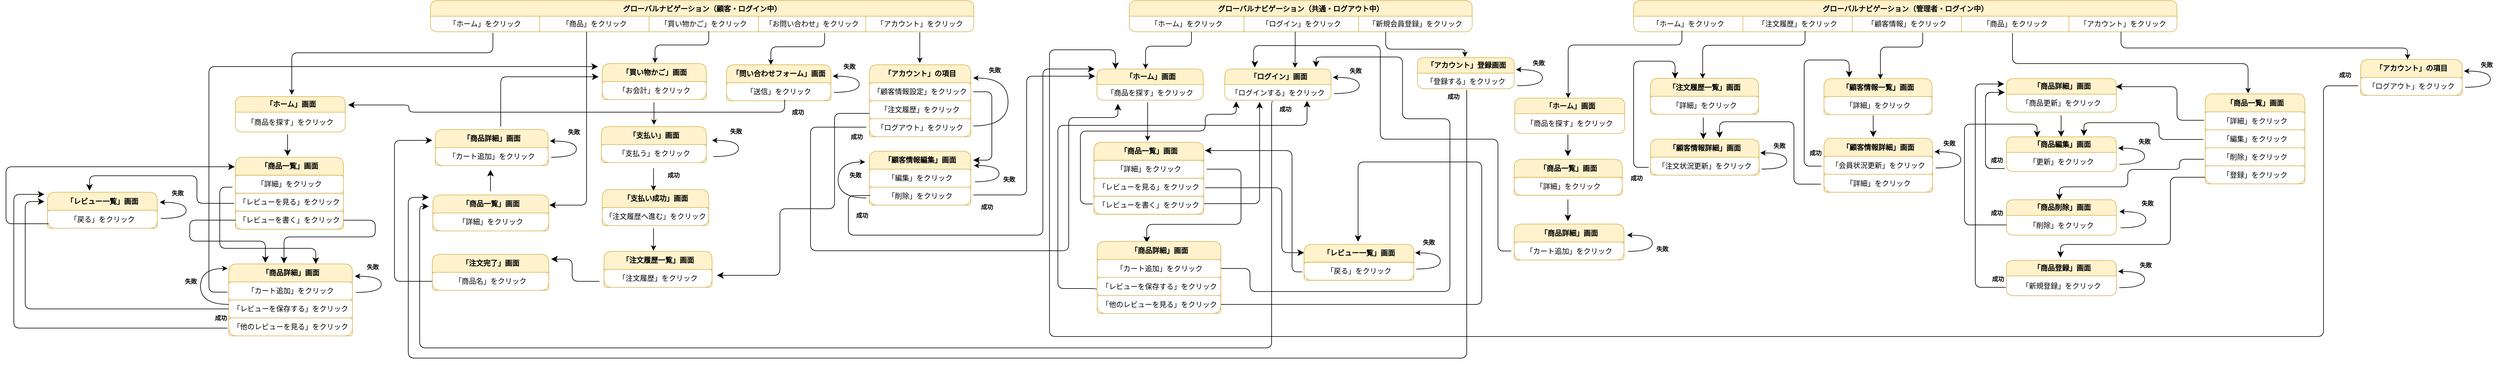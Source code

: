 <mxfile>
    <diagram id="d2k9UJR3CmxIdJL4uFYe" name="Page-1">
        <mxGraphModel dx="2572" dy="765" grid="0" gridSize="10" guides="1" tooltips="1" connect="1" arrows="1" fold="1" page="0" pageScale="1" pageWidth="700" pageHeight="1000" math="0" shadow="0">
            <root>
                <mxCell id="0"/>
                <mxCell id="1" parent="0"/>
                <mxCell id="217" value="グローバルナビゲーション（共通・ログアウト中）" style="shape=table;startSize=26;container=1;collapsible=0;childLayout=tableLayout;fontStyle=1;align=center;shadow=0;strokeColor=#d6b656;fillColor=#fff2cc;rounded=1;" parent="1" vertex="1">
                    <mxGeometry x="948" y="43" width="571" height="52" as="geometry"/>
                </mxCell>
                <mxCell id="218" value="" style="shape=tableRow;horizontal=0;startSize=0;swimlaneHead=0;swimlaneBody=0;top=0;left=0;bottom=0;right=0;collapsible=0;dropTarget=0;fillColor=none;points=[[0,0.5],[1,0.5]];portConstraint=eastwest;shadow=0;strokeColor=default;rounded=1;" parent="217" vertex="1">
                    <mxGeometry y="26" width="571" height="26" as="geometry"/>
                </mxCell>
                <mxCell id="219" value="「ホーム」をクリック" style="shape=partialRectangle;html=1;whiteSpace=wrap;connectable=0;fillColor=none;top=0;left=0;bottom=0;right=0;overflow=hidden;shadow=0;strokeColor=default;align=center;rounded=1;" parent="218" vertex="1">
                    <mxGeometry width="191" height="26" as="geometry">
                        <mxRectangle width="191" height="26" as="alternateBounds"/>
                    </mxGeometry>
                </mxCell>
                <mxCell id="263" value="「ログイン」をクリック" style="shape=partialRectangle;html=1;whiteSpace=wrap;connectable=0;fillColor=none;top=0;left=0;bottom=0;right=0;overflow=hidden;shadow=0;strokeColor=default;align=center;rounded=1;" parent="218" vertex="1">
                    <mxGeometry x="191" width="191" height="26" as="geometry">
                        <mxRectangle width="191" height="26" as="alternateBounds"/>
                    </mxGeometry>
                </mxCell>
                <mxCell id="220" value="「新規会員登録」をクリック" style="shape=partialRectangle;html=1;whiteSpace=wrap;connectable=0;fillColor=none;top=0;left=0;bottom=0;right=0;overflow=hidden;shadow=0;strokeColor=default;align=center;rounded=1;" parent="218" vertex="1">
                    <mxGeometry x="382" width="189" height="26" as="geometry">
                        <mxRectangle width="189" height="26" as="alternateBounds"/>
                    </mxGeometry>
                </mxCell>
                <mxCell id="221" value="「アカウント」登録画面" style="swimlane;fontStyle=1;childLayout=stackLayout;horizontal=1;startSize=26;fillColor=#fff2cc;horizontalStack=0;resizeParent=1;resizeParentMax=0;resizeLast=0;collapsible=1;marginBottom=0;html=1;shadow=0;strokeColor=#d6b656;fontFamily=Helvetica;fontSize=12;rounded=1;" parent="1" vertex="1">
                    <mxGeometry x="1428" y="138" width="161" height="52" as="geometry"/>
                </mxCell>
                <mxCell id="222" value="「登録する」をクリック" style="text;strokeColor=none;fillColor=none;align=center;verticalAlign=top;spacingLeft=4;spacingRight=4;overflow=hidden;rotatable=0;points=[[0,0.5],[1,0.5]];portConstraint=eastwest;whiteSpace=wrap;html=1;shadow=0;fontFamily=Helvetica;fontSize=12;fontColor=default;startSize=30;rounded=1;" parent="221" vertex="1">
                    <mxGeometry y="26" width="161" height="26" as="geometry"/>
                </mxCell>
                <mxCell id="227" value="" style="endArrow=classic;html=1;fontFamily=Helvetica;fontSize=12;fontColor=default;startSize=30;edgeStyle=orthogonalEdgeStyle;elbow=vertical;curved=1;" parent="1" edge="1">
                    <mxGeometry width="50" height="50" relative="1" as="geometry">
                        <mxPoint x="1594" y="185" as="sourcePoint"/>
                        <mxPoint x="1592" y="158" as="targetPoint"/>
                        <Array as="points">
                            <mxPoint x="1636" y="185"/>
                            <mxPoint x="1636" y="158"/>
                        </Array>
                    </mxGeometry>
                </mxCell>
                <mxCell id="228" value="失敗" style="text;strokeColor=none;fillColor=none;align=left;verticalAlign=top;spacingLeft=4;spacingRight=4;overflow=hidden;rotatable=0;points=[[0,0.5],[1,0.5]];portConstraint=eastwest;whiteSpace=wrap;html=1;shadow=0;fontFamily=Helvetica;fontSize=10;fontColor=default;startSize=30;fontStyle=1;rounded=1;" parent="1" vertex="1">
                    <mxGeometry x="1614" y="135" width="37" height="21" as="geometry"/>
                </mxCell>
                <mxCell id="231" value="グローバルナビゲーション（顧客・ログイン中）" style="shape=table;startSize=26;container=1;collapsible=0;childLayout=tableLayout;fontStyle=1;align=center;shadow=0;strokeColor=#d6b656;fillColor=#fff2cc;rounded=1;" parent="1" vertex="1">
                    <mxGeometry x="-216" y="43" width="905" height="52" as="geometry"/>
                </mxCell>
                <mxCell id="232" value="" style="shape=tableRow;horizontal=0;startSize=0;swimlaneHead=0;swimlaneBody=0;top=0;left=0;bottom=0;right=0;collapsible=0;dropTarget=0;fillColor=none;points=[[0,0.5],[1,0.5]];portConstraint=eastwest;shadow=0;strokeColor=default;rounded=1;" parent="231" vertex="1">
                    <mxGeometry y="26" width="905" height="26" as="geometry"/>
                </mxCell>
                <mxCell id="519" value="「ホーム」をクリック" style="shape=partialRectangle;html=1;whiteSpace=wrap;connectable=0;fillColor=none;top=0;left=0;bottom=0;right=0;overflow=hidden;shadow=0;strokeColor=default;align=center;rounded=1;" parent="232" vertex="1">
                    <mxGeometry width="182" height="26" as="geometry">
                        <mxRectangle width="182" height="26" as="alternateBounds"/>
                    </mxGeometry>
                </mxCell>
                <mxCell id="284" value="「商品」をクリック" style="shape=partialRectangle;html=1;whiteSpace=wrap;connectable=0;fillColor=none;top=0;left=0;bottom=0;right=0;overflow=hidden;shadow=0;strokeColor=default;align=center;rounded=1;" parent="232" vertex="1">
                    <mxGeometry x="182" width="182" height="26" as="geometry">
                        <mxRectangle width="182" height="26" as="alternateBounds"/>
                    </mxGeometry>
                </mxCell>
                <mxCell id="283" value="「買い物かご」をクリック" style="shape=partialRectangle;html=1;whiteSpace=wrap;connectable=0;fillColor=none;top=0;left=0;bottom=0;right=0;overflow=hidden;shadow=0;strokeColor=default;align=center;rounded=1;" parent="232" vertex="1">
                    <mxGeometry x="364" width="182" height="26" as="geometry">
                        <mxRectangle width="182" height="26" as="alternateBounds"/>
                    </mxGeometry>
                </mxCell>
                <mxCell id="233" value="「お問い合わせ」をクリック" style="shape=partialRectangle;html=1;whiteSpace=wrap;connectable=0;fillColor=none;top=0;left=0;bottom=0;right=0;overflow=hidden;shadow=0;strokeColor=default;align=center;rounded=1;" parent="232" vertex="1">
                    <mxGeometry x="546" width="179" height="26" as="geometry">
                        <mxRectangle width="179" height="26" as="alternateBounds"/>
                    </mxGeometry>
                </mxCell>
                <mxCell id="234" value="「アカウント」をクリック" style="shape=partialRectangle;html=1;whiteSpace=wrap;connectable=0;fillColor=none;top=0;left=0;bottom=0;right=0;overflow=hidden;shadow=0;strokeColor=default;align=center;rounded=1;" parent="232" vertex="1">
                    <mxGeometry x="725" width="180" height="26" as="geometry">
                        <mxRectangle width="180" height="26" as="alternateBounds"/>
                    </mxGeometry>
                </mxCell>
                <mxCell id="253" value="「商品一覧」画面" style="swimlane;fontStyle=1;childLayout=stackLayout;horizontal=1;startSize=30;horizontalStack=0;resizeParent=1;resizeParentMax=0;resizeLast=0;collapsible=1;marginBottom=0;whiteSpace=wrap;html=1;shadow=0;strokeColor=#d6b656;fontFamily=Helvetica;fontSize=12;fillColor=#fff2cc;align=center;rounded=1;" parent="1" vertex="1">
                    <mxGeometry x="-212" y="367" width="193" height="60" as="geometry"/>
                </mxCell>
                <mxCell id="254" value="「詳細」をクリック" style="text;align=center;verticalAlign=middle;spacingLeft=4;spacingRight=4;overflow=hidden;points=[[0,0.5],[1,0.5]];portConstraint=eastwest;rotatable=0;whiteSpace=wrap;html=1;shadow=0;fontFamily=Helvetica;fontSize=12;strokeColor=#D6B656;rounded=1;" parent="253" vertex="1">
                    <mxGeometry y="30" width="193" height="30" as="geometry"/>
                </mxCell>
                <mxCell id="259" value="成功" style="text;strokeColor=none;fillColor=none;align=left;verticalAlign=top;spacingLeft=4;spacingRight=4;overflow=hidden;rotatable=0;points=[[0,0.5],[1,0.5]];portConstraint=eastwest;whiteSpace=wrap;html=1;shadow=0;fontFamily=Helvetica;fontSize=10;fontColor=default;startSize=30;fontStyle=1;rounded=1;" parent="1" vertex="1">
                    <mxGeometry x="1472" y="190.5" width="37" height="21" as="geometry"/>
                </mxCell>
                <mxCell id="261" value="成功" style="text;strokeColor=none;fillColor=none;align=left;verticalAlign=top;spacingLeft=4;spacingRight=4;overflow=hidden;rotatable=0;points=[[0,0.5],[1,0.5]];portConstraint=eastwest;whiteSpace=wrap;html=1;shadow=0;fontFamily=Helvetica;fontSize=10;fontColor=default;startSize=30;fontStyle=1;rounded=1;" parent="1" vertex="1">
                    <mxGeometry x="1192" y="211.5" width="37" height="21" as="geometry"/>
                </mxCell>
                <mxCell id="265" value="失敗" style="text;strokeColor=none;fillColor=none;align=left;verticalAlign=top;spacingLeft=4;spacingRight=4;overflow=hidden;rotatable=0;points=[[0,0.5],[1,0.5]];portConstraint=eastwest;whiteSpace=wrap;html=1;shadow=0;fontFamily=Helvetica;fontSize=10;fontColor=default;startSize=30;fontStyle=1;rounded=1;" parent="1" vertex="1">
                    <mxGeometry x="1309" y="148" width="37" height="21" as="geometry"/>
                </mxCell>
                <mxCell id="266" value="" style="endArrow=classic;html=1;fontFamily=Helvetica;fontSize=12;fontColor=default;startSize=30;edgeStyle=orthogonalEdgeStyle;elbow=vertical;curved=1;" parent="1" edge="1">
                    <mxGeometry width="50" height="50" relative="1" as="geometry">
                        <mxPoint x="1289" y="198" as="sourcePoint"/>
                        <mxPoint x="1287" y="171" as="targetPoint"/>
                        <Array as="points">
                            <mxPoint x="1331" y="198"/>
                            <mxPoint x="1331" y="171"/>
                        </Array>
                    </mxGeometry>
                </mxCell>
                <mxCell id="267" value="「ログイン」画面" style="swimlane;fontStyle=1;childLayout=stackLayout;horizontal=1;startSize=26;fillColor=#fff2cc;horizontalStack=0;resizeParent=1;resizeParentMax=0;resizeLast=0;collapsible=1;marginBottom=0;html=1;shadow=0;strokeColor=#d6b656;fontFamily=Helvetica;fontSize=12;rounded=1;" parent="1" vertex="1">
                    <mxGeometry x="1107" y="157" width="177" height="52" as="geometry"/>
                </mxCell>
                <mxCell id="268" value="「ログインする」をクリック" style="text;strokeColor=none;fillColor=none;align=center;verticalAlign=top;spacingLeft=4;spacingRight=4;overflow=hidden;rotatable=0;points=[[0,0.5],[1,0.5]];portConstraint=eastwest;whiteSpace=wrap;html=1;shadow=0;fontFamily=Helvetica;fontSize=12;fontColor=default;startSize=30;rounded=1;" parent="267" vertex="1">
                    <mxGeometry y="26" width="177" height="26" as="geometry"/>
                </mxCell>
                <mxCell id="343" value="「顧客情報編集」画面" style="swimlane;fontStyle=1;childLayout=stackLayout;horizontal=1;startSize=30;horizontalStack=0;resizeParent=1;resizeParentMax=0;resizeLast=0;collapsible=1;marginBottom=0;whiteSpace=wrap;html=1;shadow=0;strokeColor=#d6b656;fontFamily=Helvetica;fontSize=12;fillColor=#fff2cc;align=center;rounded=1;" parent="1" vertex="1">
                    <mxGeometry x="515" y="294" width="169" height="90" as="geometry"/>
                </mxCell>
                <mxCell id="345" value="「編集」をクリック" style="text;strokeColor=#D6B656;fillColor=none;align=center;verticalAlign=middle;spacingLeft=4;spacingRight=4;overflow=hidden;points=[[0,0.5],[1,0.5]];portConstraint=eastwest;rotatable=0;whiteSpace=wrap;html=1;shadow=0;fontFamily=Helvetica;fontSize=12;fontColor=default;rounded=1;" parent="343" vertex="1">
                    <mxGeometry y="30" width="169" height="30" as="geometry"/>
                </mxCell>
                <mxCell id="346" value="「削除」をクリック" style="text;strokeColor=#D6B656;fillColor=none;align=center;verticalAlign=middle;spacingLeft=4;spacingRight=4;overflow=hidden;points=[[0,0.5],[1,0.5]];portConstraint=eastwest;rotatable=0;whiteSpace=wrap;html=1;shadow=0;fontFamily=Helvetica;fontSize=12;fontColor=default;rounded=1;" parent="343" vertex="1">
                    <mxGeometry y="60" width="169" height="30" as="geometry"/>
                </mxCell>
                <mxCell id="347" value="「注文履歴一覧」画面" style="swimlane;fontStyle=1;childLayout=stackLayout;horizontal=1;startSize=30;horizontalStack=0;resizeParent=1;resizeParentMax=0;resizeLast=0;collapsible=1;marginBottom=0;whiteSpace=wrap;html=1;shadow=0;strokeColor=#d6b656;fontFamily=Helvetica;fontSize=12;fillColor=#fff2cc;align=center;rounded=1;" parent="1" vertex="1">
                    <mxGeometry x="73" y="461" width="180" height="60" as="geometry"/>
                </mxCell>
                <mxCell id="348" value="「注文履歴」をクリック" style="text;strokeColor=#D6B656;fillColor=none;align=center;verticalAlign=middle;spacingLeft=4;spacingRight=4;overflow=hidden;points=[[0,0.5],[1,0.5]];portConstraint=eastwest;rotatable=0;whiteSpace=wrap;html=1;shadow=0;fontFamily=Helvetica;fontSize=12;fontColor=default;rounded=1;" parent="347" vertex="1">
                    <mxGeometry y="30" width="180" height="30" as="geometry"/>
                </mxCell>
                <mxCell id="350" value="「アカウント」の項目" style="swimlane;fontStyle=1;childLayout=stackLayout;horizontal=1;startSize=30;horizontalStack=0;resizeParent=1;resizeParentMax=0;resizeLast=0;collapsible=1;marginBottom=0;whiteSpace=wrap;html=1;shadow=0;strokeColor=#d6b656;fontFamily=Helvetica;fontSize=12;fillColor=#fff2cc;align=center;rounded=1;" parent="1" vertex="1">
                    <mxGeometry x="515" y="150" width="169" height="120" as="geometry"/>
                </mxCell>
                <mxCell id="351" value="「顧客情報設定」をクリック" style="text;align=center;verticalAlign=middle;spacingLeft=4;spacingRight=4;overflow=hidden;points=[[0,0.5],[1,0.5]];portConstraint=eastwest;rotatable=0;whiteSpace=wrap;html=1;shadow=0;fontFamily=Helvetica;fontSize=12;strokeColor=#D6B656;rounded=1;" parent="350" vertex="1">
                    <mxGeometry y="30" width="169" height="30" as="geometry"/>
                </mxCell>
                <mxCell id="352" value="「注文履歴」をクリック" style="text;strokeColor=#D6B656;fillColor=none;align=center;verticalAlign=middle;spacingLeft=4;spacingRight=4;overflow=hidden;points=[[0,0.5],[1,0.5]];portConstraint=eastwest;rotatable=0;whiteSpace=wrap;html=1;shadow=0;fontFamily=Helvetica;fontSize=12;fontColor=default;rounded=1;" parent="350" vertex="1">
                    <mxGeometry y="60" width="169" height="30" as="geometry"/>
                </mxCell>
                <mxCell id="353" value="「ログアウト」をクリック" style="text;strokeColor=#D6B656;fillColor=none;align=center;verticalAlign=middle;spacingLeft=4;spacingRight=4;overflow=hidden;points=[[0,0.5],[1,0.5]];portConstraint=eastwest;rotatable=0;whiteSpace=wrap;html=1;shadow=0;fontFamily=Helvetica;fontSize=12;fontColor=default;rounded=1;" parent="350" vertex="1">
                    <mxGeometry y="90" width="169" height="30" as="geometry"/>
                </mxCell>
                <mxCell id="354" value="「商品詳細」画面" style="swimlane;fontStyle=1;childLayout=stackLayout;horizontal=1;startSize=30;horizontalStack=0;resizeParent=1;resizeParentMax=0;resizeLast=0;collapsible=1;marginBottom=0;whiteSpace=wrap;html=1;shadow=0;strokeColor=#d6b656;fontFamily=Helvetica;fontSize=12;fillColor=#fff2cc;align=center;rounded=1;" parent="1" vertex="1">
                    <mxGeometry x="-208" y="258" width="188" height="60" as="geometry"/>
                </mxCell>
                <mxCell id="355" value="「カート追加」をクリック" style="text;align=center;verticalAlign=middle;spacingLeft=4;spacingRight=4;overflow=hidden;points=[[0,0.5],[1,0.5]];portConstraint=eastwest;rotatable=0;whiteSpace=wrap;html=1;shadow=0;fontFamily=Helvetica;fontSize=12;strokeColor=#D6B656;rounded=1;" parent="354" vertex="1">
                    <mxGeometry y="30" width="188" height="30" as="geometry"/>
                </mxCell>
                <mxCell id="356" value="「買い物かご」画面" style="swimlane;fontStyle=1;childLayout=stackLayout;horizontal=1;startSize=30;horizontalStack=0;resizeParent=1;resizeParentMax=0;resizeLast=0;collapsible=1;marginBottom=0;whiteSpace=wrap;html=1;shadow=0;strokeColor=#d6b656;fontFamily=Helvetica;fontSize=12;fillColor=#fff2cc;align=center;rounded=1;" parent="1" vertex="1">
                    <mxGeometry x="70" y="148" width="173.5" height="60" as="geometry"/>
                </mxCell>
                <mxCell id="357" value="「お会計」をクリック" style="text;align=center;verticalAlign=middle;spacingLeft=4;spacingRight=4;overflow=hidden;points=[[0,0.5],[1,0.5]];portConstraint=eastwest;rotatable=0;whiteSpace=wrap;html=1;shadow=0;fontFamily=Helvetica;fontSize=12;strokeColor=#D6B656;rounded=1;" parent="356" vertex="1">
                    <mxGeometry y="30" width="173.5" height="30" as="geometry"/>
                </mxCell>
                <mxCell id="358" value="「支払い」画面" style="swimlane;fontStyle=1;childLayout=stackLayout;horizontal=1;startSize=30;horizontalStack=0;resizeParent=1;resizeParentMax=0;resizeLast=0;collapsible=1;marginBottom=0;whiteSpace=wrap;html=1;shadow=0;strokeColor=#d6b656;fontFamily=Helvetica;fontSize=12;fillColor=#fff2cc;align=center;rounded=1;" parent="1" vertex="1">
                    <mxGeometry x="68.5" y="253" width="175" height="60" as="geometry"/>
                </mxCell>
                <mxCell id="359" value="「支払う」をクリック" style="text;align=center;verticalAlign=middle;spacingLeft=4;spacingRight=4;overflow=hidden;points=[[0,0.5],[1,0.5]];portConstraint=eastwest;rotatable=0;whiteSpace=wrap;html=1;shadow=0;fontFamily=Helvetica;fontSize=12;strokeColor=#D6B656;rounded=1;" parent="358" vertex="1">
                    <mxGeometry y="30" width="175" height="30" as="geometry"/>
                </mxCell>
                <mxCell id="360" value="「支払い成功」画面" style="swimlane;fontStyle=1;childLayout=stackLayout;horizontal=1;startSize=30;horizontalStack=0;resizeParent=1;resizeParentMax=0;resizeLast=0;collapsible=1;marginBottom=0;whiteSpace=wrap;html=1;shadow=0;strokeColor=#d6b656;fontFamily=Helvetica;fontSize=12;fillColor=#fff2cc;align=center;rounded=1;" parent="1" vertex="1">
                    <mxGeometry x="70" y="358" width="177.5" height="60" as="geometry"/>
                </mxCell>
                <mxCell id="361" value="「注文履歴へ進む」をクリック" style="text;align=center;verticalAlign=middle;spacingLeft=4;spacingRight=4;overflow=hidden;points=[[0,0.5],[1,0.5]];portConstraint=eastwest;rotatable=0;whiteSpace=wrap;html=1;shadow=0;fontFamily=Helvetica;fontSize=12;strokeColor=#D6B656;rounded=1;" parent="360" vertex="1">
                    <mxGeometry y="30" width="177.5" height="30" as="geometry"/>
                </mxCell>
                <mxCell id="362" value="「注文完了」画面" style="swimlane;fontStyle=1;childLayout=stackLayout;horizontal=1;startSize=30;horizontalStack=0;resizeParent=1;resizeParentMax=0;resizeLast=0;collapsible=1;marginBottom=0;whiteSpace=wrap;html=1;shadow=0;strokeColor=#d6b656;fontFamily=Helvetica;fontSize=12;fillColor=#fff2cc;align=center;rounded=1;" parent="1" vertex="1">
                    <mxGeometry x="-213" y="466" width="194" height="60" as="geometry"/>
                </mxCell>
                <mxCell id="363" value="「商品名」をクリック" style="text;strokeColor=#D6B656;fillColor=none;align=center;verticalAlign=middle;spacingLeft=4;spacingRight=4;overflow=hidden;points=[[0,0.5],[1,0.5]];portConstraint=eastwest;rotatable=0;whiteSpace=wrap;html=1;shadow=0;fontFamily=Helvetica;fontSize=12;fontColor=default;rounded=1;" parent="362" vertex="1">
                    <mxGeometry y="30" width="194" height="30" as="geometry"/>
                </mxCell>
                <mxCell id="364" value="「問い合わせフォーム」画面" style="swimlane;fontStyle=1;childLayout=stackLayout;horizontal=1;startSize=30;horizontalStack=0;resizeParent=1;resizeParentMax=0;resizeLast=0;collapsible=1;marginBottom=0;whiteSpace=wrap;html=1;shadow=0;strokeColor=#d6b656;fontFamily=Helvetica;fontSize=12;fillColor=#fff2cc;align=center;rounded=1;" parent="1" vertex="1">
                    <mxGeometry x="277" y="150" width="174" height="60" as="geometry"/>
                </mxCell>
                <mxCell id="365" value="「送信」をクリック" style="text;align=center;verticalAlign=middle;spacingLeft=4;spacingRight=4;overflow=hidden;points=[[0,0.5],[1,0.5]];portConstraint=eastwest;rotatable=0;whiteSpace=wrap;html=1;shadow=0;fontFamily=Helvetica;fontSize=12;strokeColor=#D6B656;rounded=1;" parent="364" vertex="1">
                    <mxGeometry y="30" width="174" height="30" as="geometry"/>
                </mxCell>
                <mxCell id="366" value="" style="edgeStyle=orthogonalEdgeStyle;endArrow=classic;html=1;rounded=1;endSize=8;startSize=8;" parent="1" edge="1">
                    <mxGeometry width="50" height="50" relative="1" as="geometry">
                        <mxPoint x="1187" y="211" as="sourcePoint"/>
                        <mxPoint x="-219" y="386" as="targetPoint"/>
                        <Array as="points">
                            <mxPoint x="1185" y="211"/>
                            <mxPoint x="1185" y="622"/>
                            <mxPoint x="-234" y="622"/>
                            <mxPoint x="-234" y="386"/>
                        </Array>
                    </mxGeometry>
                </mxCell>
                <mxCell id="369" value="" style="edgeStyle=orthogonalEdgeStyle;endArrow=classic;html=1;rounded=1;endSize=8;startSize=8;" parent="1" edge="1">
                    <mxGeometry width="50" height="50" relative="1" as="geometry">
                        <mxPoint x="1510" y="192" as="sourcePoint"/>
                        <mxPoint x="-219" y="371" as="targetPoint"/>
                        <Array as="points">
                            <mxPoint x="1510" y="639"/>
                            <mxPoint x="-253" y="639"/>
                            <mxPoint x="-253" y="371"/>
                        </Array>
                    </mxGeometry>
                </mxCell>
                <mxCell id="370" value="" style="edgeStyle=segmentEdgeStyle;endArrow=classic;html=1;curved=0;rounded=1;endSize=8;startSize=8;labelBackgroundColor=default;strokeColor=default;fontFamily=Helvetica;fontSize=11;fontColor=default;shape=connector;" parent="1" edge="1">
                    <mxGeometry width="50" height="50" relative="1" as="geometry">
                        <mxPoint x="-116" y="361" as="sourcePoint"/>
                        <mxPoint x="-116" y="325" as="targetPoint"/>
                        <Array as="points">
                            <mxPoint x="-116" y="340"/>
                            <mxPoint x="-116" y="340"/>
                        </Array>
                    </mxGeometry>
                </mxCell>
                <mxCell id="371" value="" style="edgeStyle=elbowEdgeStyle;elbow=vertical;endArrow=classic;html=1;curved=0;rounded=1;endSize=8;startSize=8;labelBackgroundColor=default;strokeColor=default;fontFamily=Helvetica;fontSize=11;fontColor=default;shape=connector;" parent="1" edge="1">
                    <mxGeometry width="50" height="50" relative="1" as="geometry">
                        <mxPoint x="44" y="95" as="sourcePoint"/>
                        <mxPoint x="-18" y="384" as="targetPoint"/>
                        <Array as="points">
                            <mxPoint x="24" y="384"/>
                        </Array>
                    </mxGeometry>
                </mxCell>
                <mxCell id="372" value="" style="edgeStyle=elbowEdgeStyle;elbow=vertical;endArrow=classic;html=1;curved=0;rounded=1;endSize=8;startSize=8;labelBackgroundColor=default;strokeColor=default;fontFamily=Helvetica;fontSize=11;fontColor=default;shape=connector;entryX=-0.035;entryY=-0.267;entryDx=0;entryDy=0;entryPerimeter=0;" parent="1" target="357" edge="1">
                    <mxGeometry width="50" height="50" relative="1" as="geometry">
                        <mxPoint x="-99" y="253" as="sourcePoint"/>
                        <mxPoint x="106" y="195" as="targetPoint"/>
                        <Array as="points">
                            <mxPoint x="-16" y="170"/>
                            <mxPoint x="-95" y="182"/>
                        </Array>
                    </mxGeometry>
                </mxCell>
                <mxCell id="378" value="" style="endArrow=classic;html=1;fontFamily=Helvetica;fontSize=12;fontColor=default;startSize=30;edgeStyle=elbowEdgeStyle;elbow=vertical;entryX=0.458;entryY=0;entryDx=0;entryDy=0;entryPerimeter=0;" parent="1" target="491" edge="1">
                    <mxGeometry width="50" height="50" relative="1" as="geometry">
                        <mxPoint x="1051.5" y="95" as="sourcePoint"/>
                        <mxPoint x="975" y="152" as="targetPoint"/>
                        <Array as="points">
                            <mxPoint x="1016" y="119"/>
                        </Array>
                    </mxGeometry>
                </mxCell>
                <mxCell id="388" value="" style="endArrow=classic;html=1;fontFamily=Helvetica;fontSize=12;fontColor=default;startSize=30;fontStyle=1" parent="1" edge="1">
                    <mxGeometry width="50" height="50" relative="1" as="geometry">
                        <mxPoint x="156.25" y="237" as="sourcePoint"/>
                        <mxPoint x="156.25" y="250" as="targetPoint"/>
                        <Array as="points">
                            <mxPoint x="156.25" y="208"/>
                        </Array>
                    </mxGeometry>
                </mxCell>
                <mxCell id="390" value="" style="endArrow=classic;html=1;fontFamily=Helvetica;fontSize=12;fontColor=default;startSize=30;fontStyle=0" parent="1" edge="1">
                    <mxGeometry width="50" height="50" relative="1" as="geometry">
                        <mxPoint x="155.5" y="347" as="sourcePoint"/>
                        <mxPoint x="155.5" y="360" as="targetPoint"/>
                        <Array as="points">
                            <mxPoint x="155.5" y="318"/>
                        </Array>
                    </mxGeometry>
                </mxCell>
                <mxCell id="391" value="" style="endArrow=classic;html=1;fontFamily=Helvetica;fontSize=12;fontColor=default;startSize=30;" parent="1" edge="1">
                    <mxGeometry width="50" height="50" relative="1" as="geometry">
                        <mxPoint x="155.5" y="447" as="sourcePoint"/>
                        <mxPoint x="155.5" y="460" as="targetPoint"/>
                        <Array as="points">
                            <mxPoint x="155.5" y="418"/>
                        </Array>
                    </mxGeometry>
                </mxCell>
                <mxCell id="394" value="失敗" style="text;strokeColor=none;fillColor=none;align=left;verticalAlign=top;spacingLeft=4;spacingRight=4;overflow=hidden;rotatable=0;points=[[0,0.5],[1,0.5]];portConstraint=eastwest;whiteSpace=wrap;html=1;shadow=0;fontFamily=Helvetica;fontSize=10;fontColor=default;startSize=30;fontStyle=1;rounded=1;" parent="1" vertex="1">
                    <mxGeometry x="708" y="147" width="37" height="21" as="geometry"/>
                </mxCell>
                <mxCell id="402" value="" style="edgeStyle=segmentEdgeStyle;endArrow=classic;html=1;curved=0;rounded=1;endSize=8;startSize=8;labelBackgroundColor=default;strokeColor=default;fontFamily=Helvetica;fontSize=11;fontColor=default;shape=connector;" parent="1" edge="1">
                    <mxGeometry width="50" height="50" relative="1" as="geometry">
                        <mxPoint x="-213" y="511" as="sourcePoint"/>
                        <mxPoint x="-213" y="276" as="targetPoint"/>
                        <Array as="points">
                            <mxPoint x="-276" y="511"/>
                            <mxPoint x="-276" y="276"/>
                        </Array>
                    </mxGeometry>
                </mxCell>
                <mxCell id="403" value="失敗" style="text;strokeColor=none;fillColor=none;align=left;verticalAlign=top;spacingLeft=4;spacingRight=4;overflow=hidden;rotatable=0;points=[[0,0.5],[1,0.5]];portConstraint=eastwest;whiteSpace=wrap;html=1;shadow=0;fontFamily=Helvetica;fontSize=10;fontColor=default;startSize=30;fontStyle=1;rounded=1;" parent="1" vertex="1">
                    <mxGeometry x="277" y="249" width="37" height="21" as="geometry"/>
                </mxCell>
                <mxCell id="404" value="" style="endArrow=classic;html=1;fontFamily=Helvetica;fontSize=12;fontColor=default;startSize=30;edgeStyle=orthogonalEdgeStyle;elbow=vertical;curved=1;" parent="1" edge="1">
                    <mxGeometry width="50" height="50" relative="1" as="geometry">
                        <mxPoint x="255" y="303" as="sourcePoint"/>
                        <mxPoint x="253" y="276" as="targetPoint"/>
                        <Array as="points">
                            <mxPoint x="297" y="303"/>
                            <mxPoint x="297" y="276"/>
                        </Array>
                    </mxGeometry>
                </mxCell>
                <mxCell id="406" value="成功" style="text;strokeColor=none;fillColor=none;align=left;verticalAlign=top;spacingLeft=4;spacingRight=4;overflow=hidden;rotatable=0;points=[[0,0.5],[1,0.5]];portConstraint=eastwest;whiteSpace=wrap;html=1;shadow=0;fontFamily=Helvetica;fontSize=10;fontColor=default;startSize=30;fontStyle=1;rounded=1;" parent="1" vertex="1">
                    <mxGeometry x="173" y="322" width="37" height="21" as="geometry"/>
                </mxCell>
                <mxCell id="409" value="" style="edgeStyle=segmentEdgeStyle;endArrow=classic;html=1;curved=0;rounded=1;endSize=8;startSize=8;labelBackgroundColor=default;strokeColor=default;fontFamily=Helvetica;fontSize=11;fontColor=default;shape=connector;exitX=-0.043;exitY=0.667;exitDx=0;exitDy=0;exitPerimeter=0;" parent="1" source="348" edge="1">
                    <mxGeometry width="50" height="50" relative="1" as="geometry">
                        <mxPoint x="28" y="554" as="sourcePoint"/>
                        <mxPoint x="-15" y="474" as="targetPoint"/>
                        <Array as="points">
                            <mxPoint x="20" y="511"/>
                            <mxPoint x="20" y="474"/>
                        </Array>
                    </mxGeometry>
                </mxCell>
                <mxCell id="410" value="" style="edgeStyle=segmentEdgeStyle;endArrow=classic;html=1;curved=0;rounded=1;endSize=8;startSize=8;labelBackgroundColor=default;strokeColor=default;fontFamily=Helvetica;fontSize=11;fontColor=default;shape=connector;exitX=-0.043;exitY=0.667;exitDx=0;exitDy=0;exitPerimeter=0;entryX=1.046;entryY=0.333;entryDx=0;entryDy=0;entryPerimeter=0;" parent="1" target="348" edge="1">
                    <mxGeometry width="50" height="50" relative="1" as="geometry">
                        <mxPoint x="515" y="231.01" as="sourcePoint"/>
                        <mxPoint x="366" y="503" as="targetPoint"/>
                        <Array as="points">
                            <mxPoint x="457" y="231"/>
                            <mxPoint x="457" y="390"/>
                            <mxPoint x="366" y="390"/>
                            <mxPoint x="366" y="501"/>
                        </Array>
                    </mxGeometry>
                </mxCell>
                <mxCell id="411" value="" style="edgeStyle=elbowEdgeStyle;elbow=horizontal;endArrow=classic;html=1;curved=0;rounded=1;endSize=8;startSize=8;labelBackgroundColor=default;strokeColor=default;fontFamily=Helvetica;fontSize=11;fontColor=default;shape=connector;exitX=1.024;exitY=0.5;exitDx=0;exitDy=0;exitPerimeter=0;" parent="1" source="351" edge="1">
                    <mxGeometry width="50" height="50" relative="1" as="geometry">
                        <mxPoint x="712" y="450" as="sourcePoint"/>
                        <mxPoint x="688" y="309" as="targetPoint"/>
                        <Array as="points">
                            <mxPoint x="719" y="252"/>
                            <mxPoint x="718" y="305"/>
                            <mxPoint x="718" y="415"/>
                            <mxPoint x="718" y="288"/>
                        </Array>
                    </mxGeometry>
                </mxCell>
                <mxCell id="413" value="" style="endArrow=classic;html=1;fontFamily=Helvetica;fontSize=12;fontColor=default;startSize=30;edgeStyle=orthogonalEdgeStyle;elbow=vertical;curved=1;exitX=1.024;exitY=0.4;exitDx=0;exitDy=0;exitPerimeter=0;" parent="1" source="353" edge="1">
                    <mxGeometry width="50" height="50" relative="1" as="geometry">
                        <mxPoint x="701" y="252" as="sourcePoint"/>
                        <mxPoint x="688" y="172" as="targetPoint"/>
                        <Array as="points">
                            <mxPoint x="746" y="252"/>
                            <mxPoint x="746" y="172"/>
                        </Array>
                    </mxGeometry>
                </mxCell>
                <mxCell id="414" value="" style="edgeStyle=orthogonalEdgeStyle;endArrow=classic;html=1;rounded=1;endSize=8;startSize=8;labelBackgroundColor=default;strokeColor=default;fontFamily=Helvetica;fontSize=11;fontColor=default;shape=connector;" parent="1" edge="1">
                    <mxGeometry width="50" height="50" relative="1" as="geometry">
                        <mxPoint x="510" y="254" as="sourcePoint"/>
                        <mxPoint x="929" y="215" as="targetPoint"/>
                        <Array as="points">
                            <mxPoint x="417" y="254"/>
                            <mxPoint x="417" y="460"/>
                            <mxPoint x="847" y="460"/>
                            <mxPoint x="847" y="238"/>
                            <mxPoint x="929" y="238"/>
                        </Array>
                    </mxGeometry>
                </mxCell>
                <mxCell id="415" value="成功" style="text;strokeColor=none;fillColor=none;align=left;verticalAlign=top;spacingLeft=4;spacingRight=4;overflow=hidden;rotatable=0;points=[[0,0.5],[1,0.5]];portConstraint=eastwest;whiteSpace=wrap;html=1;shadow=0;fontFamily=Helvetica;fontSize=10;fontColor=default;startSize=30;fontStyle=1;rounded=1;" parent="1" vertex="1">
                    <mxGeometry x="380" y="217" width="37" height="21" as="geometry"/>
                </mxCell>
                <mxCell id="417" value="失敗" style="text;strokeColor=none;fillColor=none;align=left;verticalAlign=top;spacingLeft=4;spacingRight=4;overflow=hidden;rotatable=0;points=[[0,0.5],[1,0.5]];portConstraint=eastwest;whiteSpace=wrap;html=1;shadow=0;fontFamily=Helvetica;fontSize=10;fontColor=default;startSize=30;fontStyle=1;rounded=1;" parent="1" vertex="1">
                    <mxGeometry x="732" y="328.5" width="37" height="21" as="geometry"/>
                </mxCell>
                <mxCell id="418" value="" style="endArrow=classic;html=1;fontFamily=Helvetica;fontSize=12;fontColor=default;startSize=30;edgeStyle=orthogonalEdgeStyle;elbow=vertical;curved=1;" parent="1" edge="1">
                    <mxGeometry width="50" height="50" relative="1" as="geometry">
                        <mxPoint x="691" y="345" as="sourcePoint"/>
                        <mxPoint x="689" y="318" as="targetPoint"/>
                        <Array as="points">
                            <mxPoint x="731" y="345"/>
                            <mxPoint x="731" y="318"/>
                        </Array>
                    </mxGeometry>
                </mxCell>
                <mxCell id="422" value="失敗" style="text;strokeColor=none;fillColor=none;align=left;verticalAlign=top;spacingLeft=4;spacingRight=4;overflow=hidden;rotatable=0;points=[[0,0.5],[1,0.5]];portConstraint=eastwest;whiteSpace=wrap;html=1;shadow=0;fontFamily=Helvetica;fontSize=10;fontColor=default;startSize=30;fontStyle=1;rounded=1;" parent="1" vertex="1">
                    <mxGeometry x="476" y="322" width="37" height="21" as="geometry"/>
                </mxCell>
                <mxCell id="423" value="" style="endArrow=classic;html=1;fontFamily=Helvetica;fontSize=12;fontColor=default;startSize=30;edgeStyle=orthogonalEdgeStyle;elbow=vertical;curved=1;" parent="1" edge="1">
                    <mxGeometry width="50" height="50" relative="1" as="geometry">
                        <mxPoint x="510" y="372" as="sourcePoint"/>
                        <mxPoint x="508" y="312" as="targetPoint"/>
                        <Array as="points">
                            <mxPoint x="463" y="372"/>
                            <mxPoint x="463" y="312"/>
                        </Array>
                    </mxGeometry>
                </mxCell>
                <mxCell id="491" value="「ホーム」画面" style="swimlane;fontStyle=1;childLayout=stackLayout;horizontal=1;startSize=26;fillColor=#fff2cc;horizontalStack=0;resizeParent=1;resizeParentMax=0;resizeLast=0;collapsible=1;marginBottom=0;html=1;shadow=0;strokeColor=#d6b656;fontFamily=Helvetica;fontSize=12;rounded=1;" parent="1" vertex="1">
                    <mxGeometry x="894" y="157" width="177" height="52" as="geometry"/>
                </mxCell>
                <mxCell id="492" value="「商品を探す」をクリック" style="text;strokeColor=none;fillColor=none;align=center;verticalAlign=top;spacingLeft=4;spacingRight=4;overflow=hidden;rotatable=0;points=[[0,0.5],[1,0.5]];portConstraint=eastwest;whiteSpace=wrap;html=1;shadow=0;fontFamily=Helvetica;fontSize=12;fontColor=default;startSize=30;rounded=1;" parent="491" vertex="1">
                    <mxGeometry y="26" width="177" height="26" as="geometry"/>
                </mxCell>
                <mxCell id="493" value="" style="edgeStyle=elbowEdgeStyle;elbow=horizontal;endArrow=classic;html=1;curved=0;rounded=1;endSize=8;startSize=8;labelBackgroundColor=default;strokeColor=default;fontFamily=Helvetica;fontSize=11;fontColor=default;shape=connector;" parent="1" edge="1">
                    <mxGeometry width="50" height="50" relative="1" as="geometry">
                        <mxPoint x="688" y="367" as="sourcePoint"/>
                        <mxPoint x="891" y="169" as="targetPoint"/>
                        <Array as="points">
                            <mxPoint x="777" y="277"/>
                            <mxPoint x="740.16" y="395.55"/>
                        </Array>
                    </mxGeometry>
                </mxCell>
                <mxCell id="494" value="成功" style="text;strokeColor=none;fillColor=none;align=left;verticalAlign=top;spacingLeft=4;spacingRight=4;overflow=hidden;rotatable=0;points=[[0,0.5],[1,0.5]];portConstraint=eastwest;whiteSpace=wrap;html=1;shadow=0;fontFamily=Helvetica;fontSize=10;fontColor=default;startSize=30;fontStyle=1;rounded=1;" parent="1" vertex="1">
                    <mxGeometry x="695" y="375" width="37" height="21" as="geometry"/>
                </mxCell>
                <mxCell id="496" value="成功" style="text;strokeColor=none;fillColor=none;align=left;verticalAlign=top;spacingLeft=4;spacingRight=4;overflow=hidden;rotatable=0;points=[[0,0.5],[1,0.5]];portConstraint=eastwest;whiteSpace=wrap;html=1;shadow=0;fontFamily=Helvetica;fontSize=10;fontColor=default;startSize=30;fontStyle=1;rounded=1;" parent="1" vertex="1">
                    <mxGeometry x="487" y="389" width="37" height="21" as="geometry"/>
                </mxCell>
                <mxCell id="495" value="" style="edgeStyle=orthogonalEdgeStyle;elbow=horizontal;endArrow=classic;html=1;rounded=1;endSize=8;startSize=8;labelBackgroundColor=default;strokeColor=default;fontFamily=Helvetica;fontSize=11;fontColor=default;shape=connector;" parent="1" edge="1">
                    <mxGeometry width="50" height="50" relative="1" as="geometry">
                        <mxPoint x="516.5" y="368" as="sourcePoint"/>
                        <mxPoint x="890" y="157" as="targetPoint"/>
                        <Array as="points">
                            <mxPoint x="480" y="368"/>
                            <mxPoint x="480" y="434"/>
                            <mxPoint x="804" y="434"/>
                            <mxPoint x="804" y="157"/>
                        </Array>
                    </mxGeometry>
                </mxCell>
                <mxCell id="505" value="「商品一覧」画面" style="swimlane;fontStyle=1;childLayout=stackLayout;horizontal=1;startSize=30;horizontalStack=0;resizeParent=1;resizeParentMax=0;resizeLast=0;collapsible=1;marginBottom=0;whiteSpace=wrap;html=1;shadow=0;strokeColor=#d6b656;fontFamily=Helvetica;fontSize=12;fillColor=#fff2cc;align=center;rounded=1;" parent="1" vertex="1">
                    <mxGeometry x="889" y="279.27" width="183" height="120" as="geometry"/>
                </mxCell>
                <mxCell id="731" value="「詳細」をクリック" style="text;align=center;verticalAlign=middle;spacingLeft=4;spacingRight=4;overflow=hidden;points=[[0,0.5],[1,0.5]];portConstraint=eastwest;rotatable=0;whiteSpace=wrap;html=1;shadow=0;fontFamily=Helvetica;fontSize=12;strokeColor=#D6B656;rounded=1;" parent="505" vertex="1">
                    <mxGeometry y="30" width="183" height="30" as="geometry"/>
                </mxCell>
                <mxCell id="732" value="「レビューを見る」をクリック" style="text;align=center;verticalAlign=middle;spacingLeft=4;spacingRight=4;overflow=hidden;points=[[0,0.5],[1,0.5]];portConstraint=eastwest;rotatable=0;whiteSpace=wrap;html=1;shadow=0;fontFamily=Helvetica;fontSize=12;strokeColor=#D6B656;rounded=1;" parent="505" vertex="1">
                    <mxGeometry y="60" width="183" height="30" as="geometry"/>
                </mxCell>
                <mxCell id="506" value="「レビューを書く」をクリック" style="text;align=center;verticalAlign=middle;spacingLeft=4;spacingRight=4;overflow=hidden;points=[[0,0.5],[1,0.5]];portConstraint=eastwest;rotatable=0;whiteSpace=wrap;html=1;shadow=0;fontFamily=Helvetica;fontSize=12;strokeColor=#D6B656;rounded=1;" parent="505" vertex="1">
                    <mxGeometry y="90" width="183" height="30" as="geometry"/>
                </mxCell>
                <mxCell id="512" value="" style="endArrow=classic;html=1;fontFamily=Helvetica;fontSize=12;fontColor=default;startSize=30;edgeStyle=elbowEdgeStyle;elbow=vertical;fontStyle=0" parent="1" edge="1">
                    <mxGeometry width="50" height="50" relative="1" as="geometry">
                        <mxPoint x="-112" y="97" as="sourcePoint"/>
                        <mxPoint x="-447" y="200" as="targetPoint"/>
                        <Array as="points">
                            <mxPoint x="-122" y="130"/>
                            <mxPoint x="-108" y="135"/>
                            <mxPoint x="-199" y="135"/>
                            <mxPoint x="-356" y="134.87"/>
                        </Array>
                    </mxGeometry>
                </mxCell>
                <mxCell id="513" value="「ホーム」画面" style="swimlane;fontStyle=1;childLayout=stackLayout;horizontal=1;startSize=26;fillColor=#fff2cc;horizontalStack=0;resizeParent=1;resizeParentMax=0;resizeLast=0;collapsible=1;marginBottom=0;html=1;shadow=0;strokeColor=#d6b656;fontFamily=Helvetica;fontSize=12;rounded=1;" parent="1" vertex="1">
                    <mxGeometry x="-541" y="203" width="183" height="59" as="geometry"/>
                </mxCell>
                <mxCell id="514" value="「商品を探す」をクリック" style="text;strokeColor=none;fillColor=none;align=center;verticalAlign=middle;spacingLeft=4;spacingRight=4;overflow=hidden;rotatable=0;points=[[0,0.5],[1,0.5]];portConstraint=eastwest;whiteSpace=wrap;html=1;shadow=0;fontFamily=Helvetica;fontSize=12;fontColor=default;startSize=30;rounded=1;" parent="513" vertex="1">
                    <mxGeometry y="26" width="183" height="33" as="geometry"/>
                </mxCell>
                <mxCell id="515" value="「商品詳細」画面" style="swimlane;fontStyle=1;childLayout=stackLayout;horizontal=1;startSize=30;horizontalStack=0;resizeParent=1;resizeParentMax=0;resizeLast=0;collapsible=1;marginBottom=0;whiteSpace=wrap;html=1;shadow=0;strokeColor=#d6b656;fontFamily=Helvetica;fontSize=12;fillColor=#fff2cc;align=center;rounded=1;" parent="1" vertex="1">
                    <mxGeometry x="-552" y="482" width="206" height="120" as="geometry"/>
                </mxCell>
                <mxCell id="740" value="「カート追加」をクリック" style="text;align=center;verticalAlign=middle;spacingLeft=4;spacingRight=4;overflow=hidden;points=[[0,0.5],[1,0.5]];portConstraint=eastwest;rotatable=0;whiteSpace=wrap;html=1;shadow=0;fontFamily=Helvetica;fontSize=12;strokeColor=#D6B656;rounded=1;" parent="515" vertex="1">
                    <mxGeometry y="30" width="206" height="30" as="geometry"/>
                </mxCell>
                <mxCell id="741" value="「レビューを保存する」をクリック" style="text;align=center;verticalAlign=middle;spacingLeft=4;spacingRight=4;overflow=hidden;points=[[0,0.5],[1,0.5]];portConstraint=eastwest;rotatable=0;whiteSpace=wrap;html=1;shadow=0;fontFamily=Helvetica;fontSize=12;strokeColor=#D6B656;rounded=1;" parent="515" vertex="1">
                    <mxGeometry y="60" width="206" height="30" as="geometry"/>
                </mxCell>
                <mxCell id="516" value="「他のレビューを見る」をクリック" style="text;align=center;verticalAlign=middle;spacingLeft=4;spacingRight=4;overflow=hidden;points=[[0,0.5],[1,0.5]];portConstraint=eastwest;rotatable=0;whiteSpace=wrap;html=1;shadow=0;fontFamily=Helvetica;fontSize=12;strokeColor=#D6B656;rounded=1;" parent="515" vertex="1">
                    <mxGeometry y="90" width="206" height="30" as="geometry"/>
                </mxCell>
                <mxCell id="517" value="「商品一覧」画面" style="swimlane;fontStyle=1;childLayout=stackLayout;horizontal=1;startSize=30;horizontalStack=0;resizeParent=1;resizeParentMax=0;resizeLast=0;collapsible=1;marginBottom=0;whiteSpace=wrap;html=1;shadow=0;strokeColor=#d6b656;fontFamily=Helvetica;fontSize=12;fillColor=#fff2cc;align=center;rounded=1;" parent="1" vertex="1">
                    <mxGeometry x="-541" y="304.13" width="180" height="120" as="geometry"/>
                </mxCell>
                <mxCell id="685" value="「詳細」をクリック" style="text;align=center;verticalAlign=middle;spacingLeft=4;spacingRight=4;overflow=hidden;points=[[0,0.5],[1,0.5]];portConstraint=eastwest;rotatable=0;whiteSpace=wrap;html=1;shadow=0;fontFamily=Helvetica;fontSize=12;strokeColor=#D6B656;rounded=1;" parent="517" vertex="1">
                    <mxGeometry y="30" width="180" height="30" as="geometry"/>
                </mxCell>
                <mxCell id="686" value="「レビューを見る」をクリック" style="text;align=center;verticalAlign=middle;spacingLeft=4;spacingRight=4;overflow=hidden;points=[[0,0.5],[1,0.5]];portConstraint=eastwest;rotatable=0;whiteSpace=wrap;html=1;shadow=0;fontFamily=Helvetica;fontSize=12;strokeColor=#D6B656;rounded=1;" parent="517" vertex="1">
                    <mxGeometry y="60" width="180" height="30" as="geometry"/>
                </mxCell>
                <mxCell id="518" value="「レビューを書く」をクリック" style="text;align=center;verticalAlign=middle;spacingLeft=4;spacingRight=4;overflow=hidden;points=[[0,0.5],[1,0.5]];portConstraint=eastwest;rotatable=0;whiteSpace=wrap;html=1;shadow=0;fontFamily=Helvetica;fontSize=12;strokeColor=#D6B656;rounded=1;" parent="517" vertex="1">
                    <mxGeometry y="90" width="180" height="30" as="geometry"/>
                </mxCell>
                <mxCell id="396" value="" style="endArrow=classic;html=1;fontFamily=Helvetica;fontSize=12;fontColor=default;startSize=30;edgeStyle=elbowEdgeStyle;elbow=vertical;entryX=0.425;entryY=0;entryDx=0;entryDy=0;entryPerimeter=0;" parent="1" target="364" edge="1">
                    <mxGeometry width="50" height="50" relative="1" as="geometry">
                        <mxPoint x="440.5" y="97" as="sourcePoint"/>
                        <mxPoint x="393" y="147" as="targetPoint"/>
                        <Array as="points">
                            <mxPoint x="344" y="120"/>
                            <mxPoint x="494" y="117"/>
                            <mxPoint x="415" y="119"/>
                            <mxPoint x="325" y="132"/>
                            <mxPoint x="346" y="122"/>
                            <mxPoint x="296" y="129"/>
                            <mxPoint x="272" y="129"/>
                        </Array>
                    </mxGeometry>
                </mxCell>
                <mxCell id="521" value="" style="endArrow=classic;html=1;fontFamily=Helvetica;fontSize=12;fontColor=default;startSize=30;" parent="1" edge="1">
                    <mxGeometry width="50" height="50" relative="1" as="geometry">
                        <mxPoint x="599" y="96" as="sourcePoint"/>
                        <mxPoint x="599" y="147" as="targetPoint"/>
                        <Array as="points">
                            <mxPoint x="599" y="102"/>
                        </Array>
                    </mxGeometry>
                </mxCell>
                <mxCell id="522" value="" style="endArrow=classic;html=1;fontFamily=Helvetica;fontSize=12;fontColor=default;startSize=30;edgeStyle=elbowEdgeStyle;elbow=vertical;entryX=0.425;entryY=0;entryDx=0;entryDy=0;entryPerimeter=0;" parent="1" edge="1">
                    <mxGeometry width="50" height="50" relative="1" as="geometry">
                        <mxPoint x="247.5" y="94" as="sourcePoint"/>
                        <mxPoint x="157.95" y="147" as="targetPoint"/>
                        <Array as="points">
                            <mxPoint x="151" y="117"/>
                            <mxPoint x="301" y="114"/>
                            <mxPoint x="222" y="116"/>
                            <mxPoint x="132" y="129"/>
                            <mxPoint x="153" y="119"/>
                            <mxPoint x="103" y="126"/>
                            <mxPoint x="79" y="126"/>
                        </Array>
                    </mxGeometry>
                </mxCell>
                <mxCell id="525" value="失敗" style="text;strokeColor=none;fillColor=none;align=left;verticalAlign=top;spacingLeft=4;spacingRight=4;overflow=hidden;rotatable=0;points=[[0,0.5],[1,0.5]];portConstraint=eastwest;whiteSpace=wrap;html=1;shadow=0;fontFamily=Helvetica;fontSize=10;fontColor=default;startSize=30;fontStyle=1;rounded=1;" parent="1" vertex="1">
                    <mxGeometry x="466" y="141" width="37" height="21" as="geometry"/>
                </mxCell>
                <mxCell id="526" value="" style="endArrow=classic;html=1;fontFamily=Helvetica;fontSize=12;fontColor=default;startSize=30;edgeStyle=orthogonalEdgeStyle;elbow=vertical;curved=1;" parent="1" edge="1">
                    <mxGeometry width="50" height="50" relative="1" as="geometry">
                        <mxPoint x="456" y="196" as="sourcePoint"/>
                        <mxPoint x="454" y="169" as="targetPoint"/>
                        <Array as="points">
                            <mxPoint x="498" y="196"/>
                            <mxPoint x="498" y="169"/>
                        </Array>
                    </mxGeometry>
                </mxCell>
                <mxCell id="527" value="" style="edgeStyle=segmentEdgeStyle;endArrow=classic;html=1;curved=0;rounded=1;endSize=8;startSize=8;labelBackgroundColor=default;strokeColor=default;fontFamily=Helvetica;fontSize=11;fontColor=default;shape=connector;" parent="1" edge="1">
                    <mxGeometry width="50" height="50" relative="1" as="geometry">
                        <mxPoint x="-454" y="266" as="sourcePoint"/>
                        <mxPoint x="-454" y="302" as="targetPoint"/>
                        <Array as="points">
                            <mxPoint x="-454" y="281"/>
                            <mxPoint x="-454" y="281"/>
                        </Array>
                    </mxGeometry>
                </mxCell>
                <mxCell id="533" value="" style="edgeStyle=segmentEdgeStyle;endArrow=classic;html=1;curved=0;rounded=1;endSize=8;startSize=8;labelBackgroundColor=default;strokeColor=default;fontFamily=Helvetica;fontSize=11;fontColor=default;shape=connector;fontStyle=0" parent="1" target="515" edge="1">
                    <mxGeometry width="50" height="50" relative="1" as="geometry">
                        <mxPoint x="-546" y="354" as="sourcePoint"/>
                        <mxPoint x="-552" y="500" as="targetPoint"/>
                        <Array as="points">
                            <mxPoint x="-567" y="354"/>
                            <mxPoint x="-567" y="456"/>
                            <mxPoint x="-407" y="456"/>
                        </Array>
                    </mxGeometry>
                </mxCell>
                <mxCell id="534" value="" style="edgeStyle=segmentEdgeStyle;endArrow=classic;html=1;curved=0;rounded=1;endSize=8;startSize=8;exitX=0.557;exitY=0.933;exitDx=0;exitDy=0;exitPerimeter=0;fontStyle=0" parent="1" source="365" edge="1">
                    <mxGeometry width="50" height="50" relative="1" as="geometry">
                        <mxPoint x="372" y="220" as="sourcePoint"/>
                        <mxPoint x="-353" y="217" as="targetPoint"/>
                        <Array as="points">
                            <mxPoint x="374" y="229"/>
                            <mxPoint x="-252" y="229"/>
                            <mxPoint x="-252" y="217"/>
                        </Array>
                    </mxGeometry>
                </mxCell>
                <mxCell id="535" value="成功" style="text;strokeColor=none;fillColor=none;align=left;verticalAlign=top;spacingLeft=4;spacingRight=4;overflow=hidden;rotatable=0;points=[[0,0.5],[1,0.5]];portConstraint=eastwest;whiteSpace=wrap;html=1;shadow=0;fontFamily=Helvetica;fontSize=10;fontColor=default;startSize=30;fontStyle=1;rounded=1;" parent="1" vertex="1">
                    <mxGeometry x="478" y="258.27" width="37" height="21" as="geometry"/>
                </mxCell>
                <mxCell id="536" value="グローバルナビゲーション（管理者・ログイン中）" style="shape=table;startSize=26;container=1;collapsible=0;childLayout=tableLayout;fontStyle=1;align=center;shadow=0;strokeColor=#d6b656;fillColor=#fff2cc;rounded=1;" parent="1" vertex="1">
                    <mxGeometry x="1788" y="43" width="905" height="52" as="geometry"/>
                </mxCell>
                <mxCell id="537" value="" style="shape=tableRow;horizontal=0;startSize=0;swimlaneHead=0;swimlaneBody=0;top=0;left=0;bottom=0;right=0;collapsible=0;dropTarget=0;fillColor=none;points=[[0,0.5],[1,0.5]];portConstraint=eastwest;shadow=0;strokeColor=default;rounded=1;" parent="536" vertex="1">
                    <mxGeometry y="26" width="905" height="26" as="geometry"/>
                </mxCell>
                <mxCell id="538" value="「ホーム」をクリック" style="shape=partialRectangle;html=1;whiteSpace=wrap;connectable=0;fillColor=none;top=0;left=0;bottom=0;right=0;overflow=hidden;shadow=0;strokeColor=default;align=center;rounded=1;" parent="537" vertex="1">
                    <mxGeometry width="182" height="26" as="geometry">
                        <mxRectangle width="182" height="26" as="alternateBounds"/>
                    </mxGeometry>
                </mxCell>
                <mxCell id="539" value="「注文履歴」をクリック" style="shape=partialRectangle;html=1;whiteSpace=wrap;connectable=0;fillColor=none;top=0;left=0;bottom=0;right=0;overflow=hidden;shadow=0;strokeColor=default;align=center;rounded=1;" parent="537" vertex="1">
                    <mxGeometry x="182" width="182" height="26" as="geometry">
                        <mxRectangle width="182" height="26" as="alternateBounds"/>
                    </mxGeometry>
                </mxCell>
                <mxCell id="540" value="「顧客情報」をクリック" style="shape=partialRectangle;html=1;whiteSpace=wrap;connectable=0;fillColor=none;top=0;left=0;bottom=0;right=0;overflow=hidden;shadow=0;strokeColor=default;align=center;rounded=1;" parent="537" vertex="1">
                    <mxGeometry x="364" width="182" height="26" as="geometry">
                        <mxRectangle width="182" height="26" as="alternateBounds"/>
                    </mxGeometry>
                </mxCell>
                <mxCell id="541" value="「商品」をクリック" style="shape=partialRectangle;html=1;whiteSpace=wrap;connectable=0;fillColor=none;top=0;left=0;bottom=0;right=0;overflow=hidden;shadow=0;strokeColor=default;align=center;rounded=1;" parent="537" vertex="1">
                    <mxGeometry x="546" width="179" height="26" as="geometry">
                        <mxRectangle width="179" height="26" as="alternateBounds"/>
                    </mxGeometry>
                </mxCell>
                <mxCell id="542" value="「アカウント」をクリック" style="shape=partialRectangle;html=1;whiteSpace=wrap;connectable=0;fillColor=none;top=0;left=0;bottom=0;right=0;overflow=hidden;shadow=0;strokeColor=default;align=center;rounded=1;" parent="537" vertex="1">
                    <mxGeometry x="725" width="180" height="26" as="geometry">
                        <mxRectangle width="180" height="26" as="alternateBounds"/>
                    </mxGeometry>
                </mxCell>
                <mxCell id="547" value="「アカウント」の項目" style="swimlane;fontStyle=1;childLayout=stackLayout;horizontal=1;startSize=30;horizontalStack=0;resizeParent=1;resizeParentMax=0;resizeLast=0;collapsible=1;marginBottom=0;whiteSpace=wrap;html=1;shadow=0;strokeColor=#d6b656;fontFamily=Helvetica;fontSize=12;fillColor=#fff2cc;align=center;rounded=1;" parent="1" vertex="1">
                    <mxGeometry x="2999" y="141" width="169" height="60" as="geometry"/>
                </mxCell>
                <mxCell id="550" value="「ログアウト」をクリック" style="text;strokeColor=#D6B656;fillColor=none;align=center;verticalAlign=middle;spacingLeft=4;spacingRight=4;overflow=hidden;points=[[0,0.5],[1,0.5]];portConstraint=eastwest;rotatable=0;whiteSpace=wrap;html=1;shadow=0;fontFamily=Helvetica;fontSize=12;fontColor=default;rounded=1;" parent="547" vertex="1">
                    <mxGeometry y="30" width="169" height="30" as="geometry"/>
                </mxCell>
                <mxCell id="553" value="" style="endArrow=classic;html=1;fontFamily=Helvetica;fontSize=12;fontColor=default;startSize=30;edgeStyle=orthogonalEdgeStyle;elbow=vertical;curved=1;" parent="1" edge="1">
                    <mxGeometry width="50" height="50" relative="1" as="geometry">
                        <mxPoint x="3173" y="187.5" as="sourcePoint"/>
                        <mxPoint x="3171" y="160.5" as="targetPoint"/>
                        <Array as="points">
                            <mxPoint x="3215" y="187.5"/>
                            <mxPoint x="3215" y="160.5"/>
                        </Array>
                    </mxGeometry>
                </mxCell>
                <mxCell id="554" value="失敗" style="text;strokeColor=none;fillColor=none;align=left;verticalAlign=top;spacingLeft=4;spacingRight=4;overflow=hidden;rotatable=0;points=[[0,0.5],[1,0.5]];portConstraint=eastwest;whiteSpace=wrap;html=1;shadow=0;fontFamily=Helvetica;fontSize=10;fontColor=default;startSize=30;fontStyle=1;rounded=1;" parent="1" vertex="1">
                    <mxGeometry x="3193" y="137.5" width="37" height="21" as="geometry"/>
                </mxCell>
                <mxCell id="570" value="「商品詳細」画面" style="swimlane;fontStyle=1;childLayout=stackLayout;horizontal=1;startSize=30;horizontalStack=0;resizeParent=1;resizeParentMax=0;resizeLast=0;collapsible=1;marginBottom=0;whiteSpace=wrap;html=1;shadow=0;strokeColor=#d6b656;fontFamily=Helvetica;fontSize=12;fillColor=#fff2cc;align=center;rounded=1;" parent="1" vertex="1">
                    <mxGeometry x="1589" y="415.5" width="183" height="60" as="geometry"/>
                </mxCell>
                <mxCell id="571" value="「カート追加」をクリック" style="text;align=center;verticalAlign=middle;spacingLeft=4;spacingRight=4;overflow=hidden;points=[[0,0.5],[1,0.5]];portConstraint=eastwest;rotatable=0;whiteSpace=wrap;html=1;shadow=0;fontFamily=Helvetica;fontSize=12;strokeColor=#D6B656;rounded=1;" parent="570" vertex="1">
                    <mxGeometry y="30" width="183" height="30" as="geometry"/>
                </mxCell>
                <mxCell id="572" value="「商品一覧」画面" style="swimlane;fontStyle=1;childLayout=stackLayout;horizontal=1;startSize=30;horizontalStack=0;resizeParent=1;resizeParentMax=0;resizeLast=0;collapsible=1;marginBottom=0;whiteSpace=wrap;html=1;shadow=0;strokeColor=#d6b656;fontFamily=Helvetica;fontSize=12;fillColor=#fff2cc;align=center;rounded=1;" parent="1" vertex="1">
                    <mxGeometry x="1589" y="307.63" width="180" height="60" as="geometry"/>
                </mxCell>
                <mxCell id="573" value="「詳細」をクリック" style="text;align=center;verticalAlign=middle;spacingLeft=4;spacingRight=4;overflow=hidden;points=[[0,0.5],[1,0.5]];portConstraint=eastwest;rotatable=0;whiteSpace=wrap;html=1;shadow=0;fontFamily=Helvetica;fontSize=12;strokeColor=#D6B656;rounded=1;" parent="572" vertex="1">
                    <mxGeometry y="30" width="180" height="30" as="geometry"/>
                </mxCell>
                <mxCell id="574" value="" style="edgeStyle=segmentEdgeStyle;endArrow=classic;html=1;curved=0;rounded=1;endSize=8;startSize=8;labelBackgroundColor=default;strokeColor=default;fontFamily=Helvetica;fontSize=11;fontColor=default;shape=connector;" parent="1" edge="1">
                    <mxGeometry width="50" height="50" relative="1" as="geometry">
                        <mxPoint x="1678.5" y="266.5" as="sourcePoint"/>
                        <mxPoint x="1678.5" y="302.5" as="targetPoint"/>
                        <Array as="points">
                            <mxPoint x="1678.5" y="281.5"/>
                            <mxPoint x="1678.5" y="281.5"/>
                        </Array>
                    </mxGeometry>
                </mxCell>
                <mxCell id="575" value="" style="edgeStyle=segmentEdgeStyle;endArrow=classic;html=1;curved=0;rounded=1;endSize=8;startSize=8;labelBackgroundColor=default;strokeColor=default;fontFamily=Helvetica;fontSize=11;fontColor=default;shape=connector;" parent="1" edge="1">
                    <mxGeometry width="50" height="50" relative="1" as="geometry">
                        <mxPoint x="1678.5" y="374.5" as="sourcePoint"/>
                        <mxPoint x="1678.5" y="410.5" as="targetPoint"/>
                        <Array as="points">
                            <mxPoint x="1679" y="410.5"/>
                            <mxPoint x="1679" y="410.5"/>
                        </Array>
                    </mxGeometry>
                </mxCell>
                <mxCell id="579" value="「ホーム」画面" style="swimlane;fontStyle=1;childLayout=stackLayout;horizontal=1;startSize=26;fillColor=#fff2cc;horizontalStack=0;resizeParent=1;resizeParentMax=0;resizeLast=0;collapsible=1;marginBottom=0;html=1;shadow=0;strokeColor=#d6b656;fontFamily=Helvetica;fontSize=12;rounded=1;" parent="1" vertex="1">
                    <mxGeometry x="1590" y="205.5" width="183" height="59" as="geometry"/>
                </mxCell>
                <mxCell id="580" value="「商品を探す」をクリック" style="text;strokeColor=none;fillColor=none;align=center;verticalAlign=middle;spacingLeft=4;spacingRight=4;overflow=hidden;rotatable=0;points=[[0,0.5],[1,0.5]];portConstraint=eastwest;whiteSpace=wrap;html=1;shadow=0;fontFamily=Helvetica;fontSize=12;fontColor=default;startSize=30;rounded=1;" parent="579" vertex="1">
                    <mxGeometry y="26" width="183" height="33" as="geometry"/>
                </mxCell>
                <mxCell id="584" value="" style="endArrow=classic;html=1;fontFamily=Helvetica;fontSize=12;fontColor=default;startSize=30;" parent="1" edge="1">
                    <mxGeometry width="50" height="50" relative="1" as="geometry">
                        <mxPoint x="978.5" y="214" as="sourcePoint"/>
                        <mxPoint x="978.5" y="277" as="targetPoint"/>
                        <Array as="points">
                            <mxPoint x="978.5" y="212"/>
                        </Array>
                    </mxGeometry>
                </mxCell>
                <mxCell id="585" value="" style="edgeStyle=orthogonalEdgeStyle;endArrow=classic;html=1;rounded=1;endSize=8;startSize=8;labelBackgroundColor=default;strokeColor=default;fontFamily=Helvetica;fontSize=11;fontColor=default;shape=connector;exitX=-0.027;exitY=0.5;exitDx=0;exitDy=0;exitPerimeter=0;" parent="1" source="571" edge="1">
                    <mxGeometry width="50" height="50" relative="1" as="geometry">
                        <mxPoint x="1527" y="436" as="sourcePoint"/>
                        <mxPoint x="1157" y="154.5" as="targetPoint"/>
                        <Array as="points">
                            <mxPoint x="1562" y="461"/>
                            <mxPoint x="1562" y="274"/>
                            <mxPoint x="1366" y="274"/>
                            <mxPoint x="1366" y="118"/>
                            <mxPoint x="1155" y="118"/>
                            <mxPoint x="1155" y="150"/>
                            <mxPoint x="1157" y="150"/>
                        </Array>
                    </mxGeometry>
                </mxCell>
                <mxCell id="587" value="" style="endArrow=classic;html=1;fontFamily=Helvetica;fontSize=12;fontColor=default;startSize=30;" parent="1" edge="1">
                    <mxGeometry width="50" height="50" relative="1" as="geometry">
                        <mxPoint x="1224.26" y="95" as="sourcePoint"/>
                        <mxPoint x="1224.001" y="155" as="targetPoint"/>
                        <Array as="points">
                            <mxPoint x="1224.26" y="127"/>
                        </Array>
                    </mxGeometry>
                </mxCell>
                <mxCell id="588" value="「商品一覧」画面" style="swimlane;fontStyle=1;childLayout=stackLayout;horizontal=1;startSize=30;horizontalStack=0;resizeParent=1;resizeParentMax=0;resizeLast=0;collapsible=1;marginBottom=0;whiteSpace=wrap;html=1;shadow=0;strokeColor=#d6b656;fontFamily=Helvetica;fontSize=12;fillColor=#fff2cc;align=center;rounded=1;" parent="1" vertex="1">
                    <mxGeometry x="2740" y="198.5" width="166" height="150" as="geometry"/>
                </mxCell>
                <mxCell id="593" value="「詳細」をクリック" style="text;align=center;verticalAlign=middle;spacingLeft=4;spacingRight=4;overflow=hidden;points=[[0,0.5],[1,0.5]];portConstraint=eastwest;rotatable=0;whiteSpace=wrap;html=1;shadow=0;fontFamily=Helvetica;fontSize=12;strokeColor=#D6B656;rounded=1;" parent="588" vertex="1">
                    <mxGeometry y="30" width="166" height="30" as="geometry"/>
                </mxCell>
                <mxCell id="594" value="「編集」をクリック" style="text;align=center;verticalAlign=middle;spacingLeft=4;spacingRight=4;overflow=hidden;points=[[0,0.5],[1,0.5]];portConstraint=eastwest;rotatable=0;whiteSpace=wrap;html=1;shadow=0;fontFamily=Helvetica;fontSize=12;strokeColor=#D6B656;rounded=1;" parent="588" vertex="1">
                    <mxGeometry y="60" width="166" height="30" as="geometry"/>
                </mxCell>
                <mxCell id="595" value="「削除」をクリック" style="text;align=center;verticalAlign=middle;spacingLeft=4;spacingRight=4;overflow=hidden;points=[[0,0.5],[1,0.5]];portConstraint=eastwest;rotatable=0;whiteSpace=wrap;html=1;shadow=0;fontFamily=Helvetica;fontSize=12;strokeColor=#D6B656;rounded=1;" parent="588" vertex="1">
                    <mxGeometry y="90" width="166" height="30" as="geometry"/>
                </mxCell>
                <mxCell id="589" value="「登録」をクリック" style="text;align=center;verticalAlign=middle;spacingLeft=4;spacingRight=4;overflow=hidden;points=[[0,0.5],[1,0.5]];portConstraint=eastwest;rotatable=0;whiteSpace=wrap;html=1;shadow=0;fontFamily=Helvetica;fontSize=12;strokeColor=#D6B656;rounded=1;" parent="588" vertex="1">
                    <mxGeometry y="120" width="166" height="30" as="geometry"/>
                </mxCell>
                <mxCell id="596" value="" style="endArrow=classic;html=1;fontFamily=Helvetica;fontSize=12;fontColor=default;startSize=30;edgeStyle=elbowEdgeStyle;elbow=vertical;entryX=0.462;entryY=0;entryDx=0;entryDy=0;entryPerimeter=0;exitX=0.897;exitY=1;exitDx=0;exitDy=0;exitPerimeter=0;" parent="1" source="537" target="547" edge="1">
                    <mxGeometry width="50" height="50" relative="1" as="geometry">
                        <mxPoint x="2701.0" y="90" as="sourcePoint"/>
                        <mxPoint x="2624.566" y="152" as="targetPoint"/>
                        <Array as="points">
                            <mxPoint x="2761.57" y="122"/>
                        </Array>
                    </mxGeometry>
                </mxCell>
                <mxCell id="597" value="" style="edgeStyle=orthogonalEdgeStyle;endArrow=classic;html=1;rounded=1;endSize=8;startSize=8;labelBackgroundColor=default;strokeColor=default;fontFamily=Helvetica;fontSize=11;fontColor=default;shape=connector;exitX=-0.024;exitY=0.467;exitDx=0;exitDy=0;exitPerimeter=0;" parent="1" source="550" edge="1">
                    <mxGeometry width="50" height="50" relative="1" as="geometry">
                        <mxPoint x="2937" y="336" as="sourcePoint"/>
                        <mxPoint x="925" y="157" as="targetPoint"/>
                        <Array as="points">
                            <mxPoint x="2937" y="185"/>
                            <mxPoint x="2937" y="603"/>
                            <mxPoint x="815" y="603"/>
                            <mxPoint x="815" y="125"/>
                            <mxPoint x="925" y="125"/>
                        </Array>
                    </mxGeometry>
                </mxCell>
                <mxCell id="598" value="成功" style="text;strokeColor=none;fillColor=none;align=left;verticalAlign=top;spacingLeft=4;spacingRight=4;overflow=hidden;rotatable=0;points=[[0,0.5],[1,0.5]];portConstraint=eastwest;whiteSpace=wrap;html=1;shadow=0;fontFamily=Helvetica;fontSize=10;fontColor=default;startSize=30;fontStyle=1;rounded=1;" parent="1" vertex="1">
                    <mxGeometry x="2957" y="155" width="37" height="21" as="geometry"/>
                </mxCell>
                <mxCell id="599" value="「商品詳細」画面" style="swimlane;fontStyle=1;childLayout=stackLayout;horizontal=1;startSize=26;fillColor=#fff2cc;horizontalStack=0;resizeParent=1;resizeParentMax=0;resizeLast=0;collapsible=1;marginBottom=0;html=1;shadow=0;strokeColor=#d6b656;fontFamily=Helvetica;fontSize=12;rounded=1;" parent="1" vertex="1">
                    <mxGeometry x="2409" y="173" width="183" height="56" as="geometry"/>
                </mxCell>
                <mxCell id="600" value="「商品更新」をクリック" style="text;strokeColor=none;fillColor=none;align=center;verticalAlign=middle;spacingLeft=4;spacingRight=4;overflow=hidden;rotatable=0;points=[[0,0.5],[1,0.5]];portConstraint=eastwest;whiteSpace=wrap;html=1;shadow=0;fontFamily=Helvetica;fontSize=12;fontColor=default;startSize=30;rounded=1;" parent="599" vertex="1">
                    <mxGeometry y="26" width="183" height="30" as="geometry"/>
                </mxCell>
                <mxCell id="601" value="「商品編集」画面" style="swimlane;fontStyle=1;childLayout=stackLayout;horizontal=1;startSize=26;fillColor=#fff2cc;horizontalStack=0;resizeParent=1;resizeParentMax=0;resizeLast=0;collapsible=1;marginBottom=0;html=1;shadow=0;strokeColor=#d6b656;fontFamily=Helvetica;fontSize=12;rounded=1;" parent="1" vertex="1">
                    <mxGeometry x="2409" y="270.13" width="183" height="58" as="geometry"/>
                </mxCell>
                <mxCell id="602" value="「更新」をクリック" style="text;strokeColor=none;fillColor=none;align=center;verticalAlign=middle;spacingLeft=4;spacingRight=4;overflow=hidden;rotatable=0;points=[[0,0.5],[1,0.5]];portConstraint=eastwest;whiteSpace=wrap;html=1;shadow=0;fontFamily=Helvetica;fontSize=12;fontColor=default;startSize=30;rounded=1;" parent="601" vertex="1">
                    <mxGeometry y="26" width="183" height="32" as="geometry"/>
                </mxCell>
                <mxCell id="605" value="「商品削除」画面" style="swimlane;fontStyle=1;childLayout=stackLayout;horizontal=1;startSize=26;fillColor=#fff2cc;horizontalStack=0;resizeParent=1;resizeParentMax=0;resizeLast=0;collapsible=1;marginBottom=0;html=1;shadow=0;strokeColor=#d6b656;fontFamily=Helvetica;fontSize=12;rounded=1;" parent="1" vertex="1">
                    <mxGeometry x="2409" y="375" width="183" height="59" as="geometry"/>
                </mxCell>
                <mxCell id="606" value="「削除」をクリック" style="text;strokeColor=none;fillColor=none;align=center;verticalAlign=middle;spacingLeft=4;spacingRight=4;overflow=hidden;rotatable=0;points=[[0,0.5],[1,0.5]];portConstraint=eastwest;whiteSpace=wrap;html=1;shadow=0;fontFamily=Helvetica;fontSize=12;fontColor=default;startSize=30;rounded=1;" parent="605" vertex="1">
                    <mxGeometry y="26" width="183" height="33" as="geometry"/>
                </mxCell>
                <mxCell id="607" value="" style="endArrow=classic;html=1;fontFamily=Helvetica;fontSize=12;fontColor=default;startSize=30;edgeStyle=orthogonalEdgeStyle;elbow=vertical;curved=1;" parent="1" edge="1">
                    <mxGeometry width="50" height="50" relative="1" as="geometry">
                        <mxPoint x="2599" y="421.76" as="sourcePoint"/>
                        <mxPoint x="2597" y="394.76" as="targetPoint"/>
                        <Array as="points">
                            <mxPoint x="2641" y="421.76"/>
                            <mxPoint x="2641" y="394.76"/>
                        </Array>
                    </mxGeometry>
                </mxCell>
                <mxCell id="609" value="「商品登録」画面" style="swimlane;fontStyle=1;childLayout=stackLayout;horizontal=1;startSize=26;fillColor=#fff2cc;horizontalStack=0;resizeParent=1;resizeParentMax=0;resizeLast=0;collapsible=1;marginBottom=0;html=1;shadow=0;strokeColor=#d6b656;fontFamily=Helvetica;fontSize=12;rounded=1;" parent="1" vertex="1">
                    <mxGeometry x="2409" y="476" width="183" height="59" as="geometry"/>
                </mxCell>
                <mxCell id="610" value="「新規登録」をクリック" style="text;strokeColor=none;fillColor=none;align=center;verticalAlign=middle;spacingLeft=4;spacingRight=4;overflow=hidden;rotatable=0;points=[[0,0.5],[1,0.5]];portConstraint=eastwest;whiteSpace=wrap;html=1;shadow=0;fontFamily=Helvetica;fontSize=12;fontColor=default;startSize=30;rounded=1;" parent="609" vertex="1">
                    <mxGeometry y="26" width="183" height="33" as="geometry"/>
                </mxCell>
                <mxCell id="611" value="" style="endArrow=classic;html=1;fontFamily=Helvetica;fontSize=12;fontColor=default;startSize=30;edgeStyle=orthogonalEdgeStyle;elbow=vertical;curved=1;" parent="1" edge="1">
                    <mxGeometry width="50" height="50" relative="1" as="geometry">
                        <mxPoint x="2597" y="521.54" as="sourcePoint"/>
                        <mxPoint x="2595" y="494.54" as="targetPoint"/>
                        <Array as="points">
                            <mxPoint x="2639" y="521.54"/>
                            <mxPoint x="2639" y="494.54"/>
                        </Array>
                    </mxGeometry>
                </mxCell>
                <mxCell id="613" value="" style="endArrow=classic;html=1;fontFamily=Helvetica;fontSize=12;fontColor=default;startSize=30;edgeStyle=elbowEdgeStyle;elbow=vertical;entryX=0.486;entryY=0;entryDx=0;entryDy=0;entryPerimeter=0;" parent="1" target="579" edge="1">
                    <mxGeometry width="50" height="50" relative="1" as="geometry">
                        <mxPoint x="1868.43" y="93" as="sourcePoint"/>
                        <mxPoint x="1791.996" y="155" as="targetPoint"/>
                        <Array as="points">
                            <mxPoint x="1832.93" y="117"/>
                        </Array>
                    </mxGeometry>
                </mxCell>
                <mxCell id="633" value="" style="endArrow=classic;html=1;fontFamily=Helvetica;fontSize=12;fontColor=default;startSize=30;edgeStyle=orthogonalEdgeStyle;elbow=vertical;curved=1;" parent="1" edge="1">
                    <mxGeometry width="50" height="50" relative="1" as="geometry">
                        <mxPoint x="2597" y="316" as="sourcePoint"/>
                        <mxPoint x="2595" y="289" as="targetPoint"/>
                        <Array as="points">
                            <mxPoint x="2639" y="316"/>
                            <mxPoint x="2639" y="289"/>
                        </Array>
                    </mxGeometry>
                </mxCell>
                <mxCell id="636" value="" style="endArrow=classic;html=1;fontFamily=Helvetica;fontSize=12;fontColor=default;startSize=30;edgeStyle=elbowEdgeStyle;elbow=vertical;entryX=0.43;entryY=-0.007;entryDx=0;entryDy=0;entryPerimeter=0;" parent="1" target="588" edge="1">
                    <mxGeometry width="50" height="50" relative="1" as="geometry">
                        <mxPoint x="2419" y="97" as="sourcePoint"/>
                        <mxPoint x="2311.998" y="155" as="targetPoint"/>
                        <Array as="points">
                            <mxPoint x="2569" y="148"/>
                            <mxPoint x="2427" y="144"/>
                            <mxPoint x="2445" y="147"/>
                            <mxPoint x="2610" y="147"/>
                            <mxPoint x="2435" y="117"/>
                            <mxPoint x="2389.99" y="117"/>
                        </Array>
                    </mxGeometry>
                </mxCell>
                <mxCell id="637" value="失敗" style="text;strokeColor=none;fillColor=none;align=left;verticalAlign=top;spacingLeft=4;spacingRight=4;overflow=hidden;rotatable=0;points=[[0,0.5],[1,0.5]];portConstraint=eastwest;whiteSpace=wrap;html=1;shadow=0;fontFamily=Helvetica;fontSize=10;fontColor=default;startSize=30;fontStyle=1;rounded=1;" parent="1" vertex="1">
                    <mxGeometry x="2623" y="265.5" width="37" height="21" as="geometry"/>
                </mxCell>
                <mxCell id="638" value="失敗" style="text;strokeColor=none;fillColor=none;align=left;verticalAlign=top;spacingLeft=4;spacingRight=4;overflow=hidden;rotatable=0;points=[[0,0.5],[1,0.5]];portConstraint=eastwest;whiteSpace=wrap;html=1;shadow=0;fontFamily=Helvetica;fontSize=10;fontColor=default;startSize=30;fontStyle=1;rounded=1;" parent="1" vertex="1">
                    <mxGeometry x="2628" y="368.5" width="37" height="21" as="geometry"/>
                </mxCell>
                <mxCell id="639" value="失敗" style="text;strokeColor=none;fillColor=none;align=left;verticalAlign=top;spacingLeft=4;spacingRight=4;overflow=hidden;rotatable=0;points=[[0,0.5],[1,0.5]];portConstraint=eastwest;whiteSpace=wrap;html=1;shadow=0;fontFamily=Helvetica;fontSize=10;fontColor=default;startSize=30;fontStyle=1;rounded=1;" parent="1" vertex="1">
                    <mxGeometry x="2625" y="471.5" width="37" height="21" as="geometry"/>
                </mxCell>
                <mxCell id="643" value="" style="edgeStyle=segmentEdgeStyle;endArrow=classic;html=1;curved=0;rounded=1;endSize=8;startSize=8;labelBackgroundColor=default;strokeColor=default;fontFamily=Helvetica;fontSize=11;fontColor=default;shape=connector;" parent="1" edge="1">
                    <mxGeometry width="50" height="50" relative="1" as="geometry">
                        <mxPoint x="2500" y="234.13" as="sourcePoint"/>
                        <mxPoint x="2500" y="270.13" as="targetPoint"/>
                        <Array as="points">
                            <mxPoint x="2500" y="265.13"/>
                            <mxPoint x="2500" y="265.13"/>
                        </Array>
                    </mxGeometry>
                </mxCell>
                <mxCell id="647" value="" style="edgeStyle=elbowEdgeStyle;elbow=horizontal;endArrow=classic;html=1;curved=0;rounded=1;endSize=8;startSize=8;labelBackgroundColor=default;strokeColor=default;fontFamily=Helvetica;fontSize=11;fontColor=default;shape=connector;" parent="1" edge="1">
                    <mxGeometry width="50" height="50" relative="1" as="geometry">
                        <mxPoint x="2406" y="323" as="sourcePoint"/>
                        <mxPoint x="2406" y="196" as="targetPoint"/>
                        <Array as="points">
                            <mxPoint x="2374" y="261"/>
                            <mxPoint x="2375" y="263"/>
                            <mxPoint x="2373" y="273"/>
                            <mxPoint x="2373" y="269"/>
                            <mxPoint x="2441.94" y="326.5"/>
                            <mxPoint x="2442.94" y="273.5"/>
                        </Array>
                    </mxGeometry>
                </mxCell>
                <mxCell id="648" value="成功" style="text;strokeColor=none;fillColor=none;align=left;verticalAlign=top;spacingLeft=4;spacingRight=4;overflow=hidden;rotatable=0;points=[[0,0.5],[1,0.5]];portConstraint=eastwest;whiteSpace=wrap;html=1;shadow=0;fontFamily=Helvetica;fontSize=10;fontColor=default;startSize=30;fontStyle=1;rounded=1;" parent="1" vertex="1">
                    <mxGeometry x="2377" y="297" width="37" height="21" as="geometry"/>
                </mxCell>
                <mxCell id="649" value="" style="edgeStyle=elbowEdgeStyle;elbow=horizontal;endArrow=classic;html=1;curved=0;rounded=1;endSize=8;startSize=8;labelBackgroundColor=default;strokeColor=default;fontFamily=Helvetica;fontSize=11;fontColor=default;shape=connector;" parent="1" edge="1">
                    <mxGeometry width="50" height="50" relative="1" as="geometry">
                        <mxPoint x="2406" y="323" as="sourcePoint"/>
                        <mxPoint x="2406" y="196" as="targetPoint"/>
                        <Array as="points">
                            <mxPoint x="2374" y="261"/>
                            <mxPoint x="2375" y="263"/>
                            <mxPoint x="2373" y="273"/>
                            <mxPoint x="2373" y="269"/>
                            <mxPoint x="2441.94" y="326.5"/>
                            <mxPoint x="2442.94" y="273.5"/>
                        </Array>
                    </mxGeometry>
                </mxCell>
                <mxCell id="650" value="成功" style="text;strokeColor=none;fillColor=none;align=left;verticalAlign=top;spacingLeft=4;spacingRight=4;overflow=hidden;rotatable=0;points=[[0,0.5],[1,0.5]];portConstraint=eastwest;whiteSpace=wrap;html=1;shadow=0;fontFamily=Helvetica;fontSize=10;fontColor=default;startSize=30;fontStyle=1;rounded=1;" parent="1" vertex="1">
                    <mxGeometry x="2378.5" y="495" width="37" height="21" as="geometry"/>
                </mxCell>
                <mxCell id="651" value="" style="edgeStyle=elbowEdgeStyle;elbow=horizontal;endArrow=classic;html=1;curved=0;rounded=1;endSize=8;startSize=8;labelBackgroundColor=default;strokeColor=default;fontFamily=Helvetica;fontSize=11;fontColor=default;shape=connector;" parent="1" edge="1">
                    <mxGeometry width="50" height="50" relative="1" as="geometry">
                        <mxPoint x="2407.5" y="521" as="sourcePoint"/>
                        <mxPoint x="2405" y="182" as="targetPoint"/>
                        <Array as="points">
                            <mxPoint x="2357" y="356"/>
                            <mxPoint x="2376.5" y="461"/>
                            <mxPoint x="2374.5" y="471"/>
                            <mxPoint x="2374.5" y="467"/>
                            <mxPoint x="2443.44" y="524.5"/>
                            <mxPoint x="2444.44" y="471.5"/>
                        </Array>
                    </mxGeometry>
                </mxCell>
                <mxCell id="653" value="" style="edgeStyle=orthogonalEdgeStyle;endArrow=classic;html=1;rounded=1;endSize=8;startSize=8;labelBackgroundColor=default;strokeColor=default;fontFamily=Helvetica;fontSize=11;fontColor=default;shape=connector;elbow=vertical;" parent="1" edge="1">
                    <mxGeometry width="50" height="50" relative="1" as="geometry">
                        <mxPoint x="2409" y="417" as="sourcePoint"/>
                        <mxPoint x="2460" y="271" as="targetPoint"/>
                        <Array as="points">
                            <mxPoint x="2339" y="417"/>
                            <mxPoint x="2339" y="249"/>
                            <mxPoint x="2460" y="249"/>
                        </Array>
                    </mxGeometry>
                </mxCell>
                <mxCell id="654" value="成功" style="text;strokeColor=none;fillColor=none;align=left;verticalAlign=top;spacingLeft=4;spacingRight=4;overflow=hidden;rotatable=0;points=[[0,0.5],[1,0.5]];portConstraint=eastwest;whiteSpace=wrap;html=1;shadow=0;fontFamily=Helvetica;fontSize=10;fontColor=default;startSize=30;fontStyle=1;rounded=1;" parent="1" vertex="1">
                    <mxGeometry x="2377" y="385" width="37" height="21" as="geometry"/>
                </mxCell>
                <mxCell id="655" value="" style="edgeStyle=elbowEdgeStyle;elbow=horizontal;endArrow=classic;html=1;curved=0;rounded=1;endSize=8;startSize=8;entryX=0.995;entryY=0.241;entryDx=0;entryDy=0;entryPerimeter=0;" parent="1" target="599" edge="1">
                    <mxGeometry width="50" height="50" relative="1" as="geometry">
                        <mxPoint x="2738" y="242.5" as="sourcePoint"/>
                        <mxPoint x="2688" y="357.5" as="targetPoint"/>
                        <Array as="points">
                            <mxPoint x="2693" y="228.5"/>
                            <mxPoint x="2651" y="204.5"/>
                            <mxPoint x="2671" y="206.5"/>
                        </Array>
                    </mxGeometry>
                </mxCell>
                <mxCell id="657" value="" style="edgeStyle=orthogonalEdgeStyle;elbow=vertical;endArrow=classic;html=1;rounded=1;endSize=8;startSize=8;" parent="1" edge="1">
                    <mxGeometry width="50" height="50" relative="1" as="geometry">
                        <mxPoint x="2737" y="274.5" as="sourcePoint"/>
                        <mxPoint x="2538" y="268.5" as="targetPoint"/>
                        <Array as="points">
                            <mxPoint x="2663" y="274.5"/>
                            <mxPoint x="2663" y="246.5"/>
                            <mxPoint x="2538" y="246.5"/>
                        </Array>
                    </mxGeometry>
                </mxCell>
                <mxCell id="658" value="" style="edgeStyle=orthogonalEdgeStyle;elbow=vertical;endArrow=classic;html=1;rounded=1;endSize=8;startSize=8;" parent="1" edge="1">
                    <mxGeometry width="50" height="50" relative="1" as="geometry">
                        <mxPoint x="2738" y="307.5" as="sourcePoint"/>
                        <mxPoint x="2497" y="375.5" as="targetPoint"/>
                        <Array as="points">
                            <mxPoint x="2738" y="307.5"/>
                            <mxPoint x="2697" y="307.5"/>
                            <mxPoint x="2697" y="324.5"/>
                            <mxPoint x="2611" y="324.5"/>
                            <mxPoint x="2611" y="353.5"/>
                            <mxPoint x="2497" y="353.5"/>
                        </Array>
                    </mxGeometry>
                </mxCell>
                <mxCell id="659" value="" style="edgeStyle=orthogonalEdgeStyle;elbow=vertical;endArrow=classic;html=1;rounded=1;endSize=8;startSize=8;" parent="1" source="589" edge="1">
                    <mxGeometry width="50" height="50" relative="1" as="geometry">
                        <mxPoint x="2702" y="325.13" as="sourcePoint"/>
                        <mxPoint x="2499" y="471.5" as="targetPoint"/>
                        <Array as="points">
                            <mxPoint x="2682" y="337.5"/>
                            <mxPoint x="2682" y="449.5"/>
                            <mxPoint x="2499" y="449.5"/>
                        </Array>
                    </mxGeometry>
                </mxCell>
                <mxCell id="661" value="「顧客情報一覧」画面" style="swimlane;fontStyle=1;childLayout=stackLayout;horizontal=1;startSize=30;horizontalStack=0;resizeParent=1;resizeParentMax=0;resizeLast=0;collapsible=1;marginBottom=0;whiteSpace=wrap;html=1;shadow=0;strokeColor=#d6b656;fontFamily=Helvetica;fontSize=12;fillColor=#fff2cc;align=center;rounded=1;" parent="1" vertex="1">
                    <mxGeometry x="2105" y="173" width="180" height="60" as="geometry"/>
                </mxCell>
                <mxCell id="662" value="「詳細」をクリック" style="text;align=center;verticalAlign=middle;spacingLeft=4;spacingRight=4;overflow=hidden;points=[[0,0.5],[1,0.5]];portConstraint=eastwest;rotatable=0;whiteSpace=wrap;html=1;shadow=0;fontFamily=Helvetica;fontSize=12;strokeColor=#D6B656;rounded=1;" parent="661" vertex="1">
                    <mxGeometry y="30" width="180" height="30" as="geometry"/>
                </mxCell>
                <mxCell id="663" value="「顧客情報詳細」画面" style="swimlane;fontStyle=1;childLayout=stackLayout;horizontal=1;startSize=30;horizontalStack=0;resizeParent=1;resizeParentMax=0;resizeLast=0;collapsible=1;marginBottom=0;whiteSpace=wrap;html=1;shadow=0;strokeColor=#d6b656;fontFamily=Helvetica;fontSize=12;fillColor=#fff2cc;align=center;rounded=1;" parent="1" vertex="1">
                    <mxGeometry x="2105" y="272.5" width="181" height="90" as="geometry"/>
                </mxCell>
                <mxCell id="665" value="「会員状況更新」をクリック" style="text;align=center;verticalAlign=middle;spacingLeft=4;spacingRight=4;overflow=hidden;points=[[0,0.5],[1,0.5]];portConstraint=eastwest;rotatable=0;whiteSpace=wrap;html=1;shadow=0;fontFamily=Helvetica;fontSize=12;strokeColor=#D6B656;rounded=1;" parent="663" vertex="1">
                    <mxGeometry y="30" width="181" height="30" as="geometry"/>
                </mxCell>
                <mxCell id="664" value="「詳細」をクリック" style="text;align=center;verticalAlign=middle;spacingLeft=4;spacingRight=4;overflow=hidden;points=[[0,0.5],[1,0.5]];portConstraint=eastwest;rotatable=0;whiteSpace=wrap;html=1;shadow=0;fontFamily=Helvetica;fontSize=12;strokeColor=#D6B656;rounded=1;" parent="663" vertex="1">
                    <mxGeometry y="60" width="181" height="30" as="geometry"/>
                </mxCell>
                <mxCell id="666" value="「注文履歴一覧」画面" style="swimlane;fontStyle=1;childLayout=stackLayout;horizontal=1;startSize=30;horizontalStack=0;resizeParent=1;resizeParentMax=0;resizeLast=0;collapsible=1;marginBottom=0;whiteSpace=wrap;html=1;shadow=0;strokeColor=#d6b656;fontFamily=Helvetica;fontSize=12;fillColor=#fff2cc;align=center;rounded=1;" parent="1" vertex="1">
                    <mxGeometry x="1816" y="172.5" width="180" height="60" as="geometry"/>
                </mxCell>
                <mxCell id="667" value="「詳細」をクリック" style="text;align=center;verticalAlign=middle;spacingLeft=4;spacingRight=4;overflow=hidden;points=[[0,0.5],[1,0.5]];portConstraint=eastwest;rotatable=0;whiteSpace=wrap;html=1;shadow=0;fontFamily=Helvetica;fontSize=12;strokeColor=#D6B656;rounded=1;" parent="666" vertex="1">
                    <mxGeometry y="30" width="180" height="30" as="geometry"/>
                </mxCell>
                <mxCell id="668" value="「顧客情報詳細」画面" style="swimlane;fontStyle=1;childLayout=stackLayout;horizontal=1;startSize=30;horizontalStack=0;resizeParent=1;resizeParentMax=0;resizeLast=0;collapsible=1;marginBottom=0;whiteSpace=wrap;html=1;shadow=0;strokeColor=#d6b656;fontFamily=Helvetica;fontSize=12;fillColor=#fff2cc;align=center;rounded=1;" parent="1" vertex="1">
                    <mxGeometry x="1816" y="274" width="181" height="60" as="geometry"/>
                </mxCell>
                <mxCell id="669" value="「注文状況更新」をクリック" style="text;align=center;verticalAlign=middle;spacingLeft=4;spacingRight=4;overflow=hidden;points=[[0,0.5],[1,0.5]];portConstraint=eastwest;rotatable=0;whiteSpace=wrap;html=1;shadow=0;fontFamily=Helvetica;fontSize=12;strokeColor=#D6B656;rounded=1;" parent="668" vertex="1">
                    <mxGeometry y="30" width="181" height="30" as="geometry"/>
                </mxCell>
                <mxCell id="671" value="" style="edgeStyle=segmentEdgeStyle;endArrow=classic;html=1;curved=0;rounded=1;endSize=8;startSize=8;labelBackgroundColor=default;strokeColor=default;fontFamily=Helvetica;fontSize=11;fontColor=default;shape=connector;" parent="1" edge="1">
                    <mxGeometry width="50" height="50" relative="1" as="geometry">
                        <mxPoint x="1904" y="238" as="sourcePoint"/>
                        <mxPoint x="1904" y="274" as="targetPoint"/>
                        <Array as="points">
                            <mxPoint x="1904.5" y="274"/>
                            <mxPoint x="1904.5" y="274"/>
                        </Array>
                    </mxGeometry>
                </mxCell>
                <mxCell id="672" value="" style="endArrow=classic;html=1;fontFamily=Helvetica;fontSize=12;fontColor=default;startSize=30;edgeStyle=elbowEdgeStyle;elbow=vertical;" parent="1" edge="1">
                    <mxGeometry width="50" height="50" relative="1" as="geometry">
                        <mxPoint x="2269.49" y="96.5" as="sourcePoint"/>
                        <mxPoint x="2199" y="174" as="targetPoint"/>
                        <Array as="points">
                            <mxPoint x="2233.99" y="120.5"/>
                        </Array>
                    </mxGeometry>
                </mxCell>
                <mxCell id="673" value="" style="endArrow=classic;html=1;fontFamily=Helvetica;fontSize=12;fontColor=default;startSize=30;edgeStyle=elbowEdgeStyle;elbow=vertical;entryX=0.483;entryY=0.008;entryDx=0;entryDy=0;entryPerimeter=0;" parent="1" target="666" edge="1">
                    <mxGeometry width="50" height="50" relative="1" as="geometry">
                        <mxPoint x="2073.53" y="93.48" as="sourcePoint"/>
                        <mxPoint x="1949" y="169.0" as="targetPoint"/>
                        <Array as="points">
                            <mxPoint x="2038.03" y="117.48"/>
                        </Array>
                    </mxGeometry>
                </mxCell>
                <mxCell id="674" value="" style="endArrow=classic;html=1;fontFamily=Helvetica;fontSize=12;fontColor=default;startSize=30;edgeStyle=orthogonalEdgeStyle;elbow=vertical;curved=1;" parent="1" edge="1">
                    <mxGeometry width="50" height="50" relative="1" as="geometry">
                        <mxPoint x="2001" y="323.88" as="sourcePoint"/>
                        <mxPoint x="1999" y="296.88" as="targetPoint"/>
                        <Array as="points">
                            <mxPoint x="2043" y="323.88"/>
                            <mxPoint x="2043" y="296.88"/>
                        </Array>
                    </mxGeometry>
                </mxCell>
                <mxCell id="675" value="失敗" style="text;strokeColor=none;fillColor=none;align=left;verticalAlign=top;spacingLeft=4;spacingRight=4;overflow=hidden;rotatable=0;points=[[0,0.5],[1,0.5]];portConstraint=eastwest;whiteSpace=wrap;html=1;shadow=0;fontFamily=Helvetica;fontSize=10;fontColor=default;startSize=30;fontStyle=1;rounded=1;" parent="1" vertex="1">
                    <mxGeometry x="2015" y="273" width="37" height="21" as="geometry"/>
                </mxCell>
                <mxCell id="676" value="" style="edgeStyle=segmentEdgeStyle;endArrow=classic;html=1;curved=0;rounded=1;endSize=8;startSize=8;elbow=vertical;" parent="1" edge="1">
                    <mxGeometry width="50" height="50" relative="1" as="geometry">
                        <mxPoint x="1811" y="321" as="sourcePoint"/>
                        <mxPoint x="1857" y="173" as="targetPoint"/>
                        <Array as="points">
                            <mxPoint x="1814" y="321"/>
                            <mxPoint x="1788" y="321"/>
                            <mxPoint x="1788" y="144"/>
                            <mxPoint x="1857" y="144"/>
                        </Array>
                    </mxGeometry>
                </mxCell>
                <mxCell id="677" value="成功" style="text;strokeColor=none;fillColor=none;align=left;verticalAlign=top;spacingLeft=4;spacingRight=4;overflow=hidden;rotatable=0;points=[[0,0.5],[1,0.5]];portConstraint=eastwest;whiteSpace=wrap;html=1;shadow=0;fontFamily=Helvetica;fontSize=10;fontColor=default;startSize=30;fontStyle=1;rounded=1;" parent="1" vertex="1">
                    <mxGeometry x="1777" y="327" width="37" height="21" as="geometry"/>
                </mxCell>
                <mxCell id="678" value="" style="edgeStyle=segmentEdgeStyle;endArrow=classic;html=1;curved=0;rounded=1;endSize=8;startSize=8;labelBackgroundColor=default;strokeColor=default;fontFamily=Helvetica;fontSize=11;fontColor=default;shape=connector;" parent="1" edge="1">
                    <mxGeometry width="50" height="50" relative="1" as="geometry">
                        <mxPoint x="2187" y="234.5" as="sourcePoint"/>
                        <mxPoint x="2187" y="270.5" as="targetPoint"/>
                        <Array as="points">
                            <mxPoint x="2187.5" y="270.5"/>
                            <mxPoint x="2187.5" y="270.5"/>
                        </Array>
                    </mxGeometry>
                </mxCell>
                <mxCell id="680" value="" style="endArrow=classic;html=1;fontFamily=Helvetica;fontSize=12;fontColor=default;startSize=30;edgeStyle=orthogonalEdgeStyle;elbow=vertical;curved=1;" parent="1" edge="1">
                    <mxGeometry width="50" height="50" relative="1" as="geometry">
                        <mxPoint x="2291" y="321.98" as="sourcePoint"/>
                        <mxPoint x="2289" y="294.98" as="targetPoint"/>
                        <Array as="points">
                            <mxPoint x="2333" y="321.98"/>
                            <mxPoint x="2333" y="294.98"/>
                        </Array>
                    </mxGeometry>
                </mxCell>
                <mxCell id="681" value="失敗" style="text;strokeColor=none;fillColor=none;align=left;verticalAlign=top;spacingLeft=4;spacingRight=4;overflow=hidden;rotatable=0;points=[[0,0.5],[1,0.5]];portConstraint=eastwest;whiteSpace=wrap;html=1;shadow=0;fontFamily=Helvetica;fontSize=10;fontColor=default;startSize=30;fontStyle=1;rounded=1;" parent="1" vertex="1">
                    <mxGeometry x="2298" y="269.1" width="37" height="21" as="geometry"/>
                </mxCell>
                <mxCell id="682" value="" style="edgeStyle=segmentEdgeStyle;endArrow=classic;html=1;curved=0;rounded=1;endSize=8;startSize=8;elbow=vertical;exitX=-0.028;exitY=0.55;exitDx=0;exitDy=0;exitPerimeter=0;" parent="1" source="664" edge="1">
                    <mxGeometry width="50" height="50" relative="1" as="geometry">
                        <mxPoint x="2078" y="349" as="sourcePoint"/>
                        <mxPoint x="1931" y="272" as="targetPoint"/>
                        <Array as="points">
                            <mxPoint x="2055" y="349"/>
                            <mxPoint x="2055" y="245"/>
                            <mxPoint x="1931" y="245"/>
                        </Array>
                    </mxGeometry>
                </mxCell>
                <mxCell id="683" value="" style="edgeStyle=segmentEdgeStyle;endArrow=classic;html=1;curved=0;rounded=1;endSize=8;startSize=8;elbow=vertical;" parent="1" edge="1">
                    <mxGeometry width="50" height="50" relative="1" as="geometry">
                        <mxPoint x="2101" y="319" as="sourcePoint"/>
                        <mxPoint x="2147" y="171" as="targetPoint"/>
                        <Array as="points">
                            <mxPoint x="2072" y="319"/>
                            <mxPoint x="2072" y="142"/>
                            <mxPoint x="2147" y="142"/>
                        </Array>
                    </mxGeometry>
                </mxCell>
                <mxCell id="684" value="成功" style="text;strokeColor=none;fillColor=none;align=left;verticalAlign=top;spacingLeft=4;spacingRight=4;overflow=hidden;rotatable=0;points=[[0,0.5],[1,0.5]];portConstraint=eastwest;whiteSpace=wrap;html=1;shadow=0;fontFamily=Helvetica;fontSize=10;fontColor=default;startSize=30;fontStyle=1;rounded=1;" parent="1" vertex="1">
                    <mxGeometry x="2075" y="285" width="37" height="21" as="geometry"/>
                </mxCell>
                <mxCell id="689" value="失敗" style="text;strokeColor=none;fillColor=none;align=left;verticalAlign=top;spacingLeft=4;spacingRight=4;overflow=hidden;rotatable=0;points=[[0,0.5],[1,0.5]];portConstraint=eastwest;whiteSpace=wrap;html=1;shadow=0;fontFamily=Helvetica;fontSize=10;fontColor=default;startSize=30;fontStyle=1;rounded=1;" parent="1" vertex="1">
                    <mxGeometry x="1820" y="444.5" width="37" height="21" as="geometry"/>
                </mxCell>
                <mxCell id="690" value="" style="endArrow=classic;html=1;fontFamily=Helvetica;fontSize=12;fontColor=default;startSize=30;edgeStyle=orthogonalEdgeStyle;elbow=vertical;curved=1;" parent="1" edge="1">
                    <mxGeometry width="50" height="50" relative="1" as="geometry">
                        <mxPoint x="1779" y="461" as="sourcePoint"/>
                        <mxPoint x="1777" y="434" as="targetPoint"/>
                        <Array as="points">
                            <mxPoint x="1819" y="461"/>
                            <mxPoint x="1819" y="434"/>
                        </Array>
                    </mxGeometry>
                </mxCell>
                <mxCell id="691" value="" style="edgeStyle=elbowEdgeStyle;elbow=horizontal;endArrow=classic;html=1;curved=0;rounded=1;endSize=8;startSize=8;exitX=-0.01;exitY=0.567;exitDx=0;exitDy=0;exitPerimeter=0;fontStyle=0" parent="1" source="740" edge="1">
                    <mxGeometry width="50" height="50" relative="1" as="geometry">
                        <mxPoint x="-577" y="499.27" as="sourcePoint"/>
                        <mxPoint x="63" y="153" as="targetPoint"/>
                        <Array as="points">
                            <mxPoint x="-585" y="344"/>
                            <mxPoint x="-587" y="511"/>
                            <mxPoint x="-587" y="341"/>
                            <mxPoint x="-542" y="385"/>
                            <mxPoint x="-558" y="341"/>
                        </Array>
                    </mxGeometry>
                </mxCell>
                <mxCell id="692" value="失敗" style="text;strokeColor=none;fillColor=none;align=left;verticalAlign=top;spacingLeft=4;spacingRight=4;overflow=hidden;rotatable=0;points=[[0,0.5],[1,0.5]];portConstraint=eastwest;whiteSpace=wrap;html=1;shadow=0;fontFamily=Helvetica;fontSize=10;fontColor=default;startSize=30;fontStyle=1;rounded=1;" parent="1" vertex="1">
                    <mxGeometry x="7" y="250.13" width="37" height="21" as="geometry"/>
                </mxCell>
                <mxCell id="693" value="" style="endArrow=classic;html=1;fontFamily=Helvetica;fontSize=12;fontColor=default;startSize=30;edgeStyle=orthogonalEdgeStyle;elbow=vertical;curved=1;" parent="1" edge="1">
                    <mxGeometry width="50" height="50" relative="1" as="geometry">
                        <mxPoint x="-15" y="304.13" as="sourcePoint"/>
                        <mxPoint x="-17" y="277.13" as="targetPoint"/>
                        <Array as="points">
                            <mxPoint x="27" y="304.13"/>
                            <mxPoint x="27" y="277.13"/>
                        </Array>
                    </mxGeometry>
                </mxCell>
                <mxCell id="694" value="失敗" style="text;strokeColor=none;fillColor=none;align=left;verticalAlign=top;spacingLeft=4;spacingRight=4;overflow=hidden;rotatable=0;points=[[0,0.5],[1,0.5]];portConstraint=eastwest;whiteSpace=wrap;html=1;shadow=0;fontFamily=Helvetica;fontSize=10;fontColor=default;startSize=30;fontStyle=1;rounded=1;" parent="1" vertex="1">
                    <mxGeometry x="-328" y="475" width="37" height="21" as="geometry"/>
                </mxCell>
                <mxCell id="695" value="" style="endArrow=classic;html=1;fontFamily=Helvetica;fontSize=12;fontColor=default;startSize=30;edgeStyle=orthogonalEdgeStyle;elbow=vertical;curved=1;fontStyle=0" parent="1" edge="1">
                    <mxGeometry width="50" height="50" relative="1" as="geometry">
                        <mxPoint x="-340" y="529.5" as="sourcePoint"/>
                        <mxPoint x="-342" y="502.5" as="targetPoint"/>
                        <Array as="points">
                            <mxPoint x="-298" y="529.5"/>
                            <mxPoint x="-298" y="502.5"/>
                        </Array>
                    </mxGeometry>
                </mxCell>
                <mxCell id="696" value="「レビュー一覧」画面" style="swimlane;fontStyle=1;childLayout=stackLayout;horizontal=1;startSize=30;horizontalStack=0;resizeParent=1;resizeParentMax=0;resizeLast=0;collapsible=1;marginBottom=0;whiteSpace=wrap;html=1;shadow=0;strokeColor=#d6b656;fontFamily=Helvetica;fontSize=12;fillColor=#fff2cc;align=center;rounded=1;" parent="1" vertex="1">
                    <mxGeometry x="-854" y="362.5" width="183" height="60" as="geometry"/>
                </mxCell>
                <mxCell id="697" value="「戻る」をクリック" style="text;align=center;verticalAlign=middle;spacingLeft=4;spacingRight=4;overflow=hidden;points=[[0,0.5],[1,0.5]];portConstraint=eastwest;rotatable=0;whiteSpace=wrap;html=1;shadow=0;fontFamily=Helvetica;fontSize=12;strokeColor=#D6B656;rounded=1;" parent="696" vertex="1">
                    <mxGeometry y="30" width="183" height="30" as="geometry"/>
                </mxCell>
                <mxCell id="698" value="" style="edgeStyle=segmentEdgeStyle;endArrow=classic;html=1;curved=0;rounded=1;endSize=8;startSize=8;labelBackgroundColor=default;strokeColor=default;fontFamily=Helvetica;fontSize=11;fontColor=default;shape=connector;entryX=0.383;entryY=-0.042;entryDx=0;entryDy=0;entryPerimeter=0;fontStyle=0" parent="1" target="696" edge="1">
                    <mxGeometry width="50" height="50" relative="1" as="geometry">
                        <mxPoint x="-543" y="381" as="sourcePoint"/>
                        <mxPoint x="-788" y="335" as="targetPoint"/>
                        <Array as="points">
                            <mxPoint x="-605" y="381"/>
                            <mxPoint x="-605" y="335"/>
                            <mxPoint x="-784" y="335"/>
                        </Array>
                    </mxGeometry>
                </mxCell>
                <mxCell id="701" value="" style="edgeStyle=elbowEdgeStyle;elbow=horizontal;endArrow=classic;html=1;curved=0;rounded=1;endSize=8;startSize=8;exitX=0.011;exitY=0.75;exitDx=0;exitDy=0;exitPerimeter=0;fontStyle=0" parent="1" source="697" edge="1">
                    <mxGeometry width="50" height="50" relative="1" as="geometry">
                        <mxPoint x="-684" y="288" as="sourcePoint"/>
                        <mxPoint x="-542" y="320" as="targetPoint"/>
                        <Array as="points">
                            <mxPoint x="-923" y="367"/>
                        </Array>
                    </mxGeometry>
                </mxCell>
                <mxCell id="702" value="失敗" style="text;strokeColor=none;fillColor=none;align=left;verticalAlign=top;spacingLeft=4;spacingRight=4;overflow=hidden;rotatable=0;points=[[0,0.5],[1,0.5]];portConstraint=eastwest;whiteSpace=wrap;html=1;shadow=0;fontFamily=Helvetica;fontSize=10;fontColor=default;startSize=30;fontStyle=1;rounded=1;" parent="1" vertex="1">
                    <mxGeometry x="-653" y="351.75" width="37" height="21" as="geometry"/>
                </mxCell>
                <mxCell id="703" value="" style="endArrow=classic;html=1;fontFamily=Helvetica;fontSize=12;fontColor=default;startSize=30;edgeStyle=orthogonalEdgeStyle;elbow=vertical;curved=1;fontStyle=0" parent="1" edge="1">
                    <mxGeometry width="50" height="50" relative="1" as="geometry">
                        <mxPoint x="-665" y="406.25" as="sourcePoint"/>
                        <mxPoint x="-667" y="379.25" as="targetPoint"/>
                        <Array as="points">
                            <mxPoint x="-623" y="406.25"/>
                            <mxPoint x="-623" y="379.25"/>
                        </Array>
                    </mxGeometry>
                </mxCell>
                <mxCell id="710" value="" style="edgeStyle=elbowEdgeStyle;elbow=horizontal;endArrow=classic;html=1;curved=0;rounded=1;endSize=8;startSize=8;fontStyle=0" parent="1" source="741" edge="1">
                    <mxGeometry width="50" height="50" relative="1" as="geometry">
                        <mxPoint x="-878.987" y="505" as="sourcePoint"/>
                        <mxPoint x="-859" y="378" as="targetPoint"/>
                        <Array as="points">
                            <mxPoint x="-891" y="477"/>
                        </Array>
                    </mxGeometry>
                </mxCell>
                <mxCell id="711" value="" style="edgeStyle=elbowEdgeStyle;elbow=horizontal;endArrow=classic;html=1;curved=0;rounded=1;endSize=8;startSize=8;exitX=-0.01;exitY=0.567;exitDx=0;exitDy=0;exitPerimeter=0;fontStyle=0" parent="1" source="516" edge="1">
                    <mxGeometry width="50" height="50" relative="1" as="geometry">
                        <mxPoint x="-864.03" y="535" as="sourcePoint"/>
                        <mxPoint x="-859" y="366" as="targetPoint"/>
                        <Array as="points">
                            <mxPoint x="-910" y="478"/>
                            <mxPoint x="-1051" y="447"/>
                        </Array>
                    </mxGeometry>
                </mxCell>
                <mxCell id="718" value="「レビュー一覧」画面" style="swimlane;fontStyle=1;childLayout=stackLayout;horizontal=1;startSize=30;horizontalStack=0;resizeParent=1;resizeParentMax=0;resizeLast=0;collapsible=1;marginBottom=0;whiteSpace=wrap;html=1;shadow=0;strokeColor=#d6b656;fontFamily=Helvetica;fontSize=12;fillColor=#fff2cc;align=center;rounded=1;" parent="1" vertex="1">
                    <mxGeometry x="1239" y="449.27" width="183" height="60" as="geometry"/>
                </mxCell>
                <mxCell id="719" value="「戻る」をクリック" style="text;align=center;verticalAlign=middle;spacingLeft=4;spacingRight=4;overflow=hidden;points=[[0,0.5],[1,0.5]];portConstraint=eastwest;rotatable=0;whiteSpace=wrap;html=1;shadow=0;fontFamily=Helvetica;fontSize=12;strokeColor=#D6B656;rounded=1;" parent="718" vertex="1">
                    <mxGeometry y="30" width="183" height="30" as="geometry"/>
                </mxCell>
                <mxCell id="733" value="" style="edgeStyle=segmentEdgeStyle;endArrow=classic;html=1;curved=0;rounded=1;endSize=8;startSize=8;exitX=1.027;exitY=0.491;exitDx=0;exitDy=0;exitPerimeter=0;" parent="1" source="731" edge="1">
                    <mxGeometry width="50" height="50" relative="1" as="geometry">
                        <mxPoint x="1111" y="363" as="sourcePoint"/>
                        <mxPoint x="977" y="447" as="targetPoint"/>
                        <Array as="points">
                            <mxPoint x="1134" y="324"/>
                            <mxPoint x="1134" y="416"/>
                            <mxPoint x="977" y="416"/>
                        </Array>
                    </mxGeometry>
                </mxCell>
                <mxCell id="734" value="" style="endArrow=classic;html=1;fontFamily=Helvetica;fontSize=12;fontColor=default;startSize=30;edgeStyle=elbowEdgeStyle;elbow=vertical;" parent="1" edge="1">
                    <mxGeometry width="50" height="50" relative="1" as="geometry">
                        <mxPoint x="1375" y="95" as="sourcePoint"/>
                        <mxPoint x="1507" y="137" as="targetPoint"/>
                        <Array as="points">
                            <mxPoint x="1379" y="124"/>
                        </Array>
                    </mxGeometry>
                </mxCell>
                <mxCell id="735" value="" style="edgeStyle=elbowEdgeStyle;elbow=horizontal;endArrow=classic;html=1;curved=0;rounded=1;endSize=8;startSize=8;entryX=0;entryY=0.233;entryDx=0;entryDy=0;entryPerimeter=0;" parent="1" target="718" edge="1">
                    <mxGeometry width="50" height="50" relative="1" as="geometry">
                        <mxPoint x="1074" y="355" as="sourcePoint"/>
                        <mxPoint x="1240" y="336" as="targetPoint"/>
                        <Array as="points">
                            <mxPoint x="1202" y="406"/>
                        </Array>
                    </mxGeometry>
                </mxCell>
                <mxCell id="739" value="" style="edgeStyle=elbowEdgeStyle;elbow=horizontal;endArrow=classic;html=1;curved=0;rounded=1;endSize=8;startSize=8;entryX=0.328;entryY=1.115;entryDx=0;entryDy=0;entryPerimeter=0;" parent="1" target="268" edge="1">
                    <mxGeometry width="50" height="50" relative="1" as="geometry">
                        <mxPoint x="1072" y="381.5" as="sourcePoint"/>
                        <mxPoint x="1238" y="362.5" as="targetPoint"/>
                        <Array as="points">
                            <mxPoint x="1165" y="298"/>
                        </Array>
                    </mxGeometry>
                </mxCell>
                <mxCell id="744" value="失敗" style="text;strokeColor=none;fillColor=none;align=left;verticalAlign=top;spacingLeft=4;spacingRight=4;overflow=hidden;rotatable=0;points=[[0,0.5],[1,0.5]];portConstraint=eastwest;whiteSpace=wrap;html=1;shadow=0;fontFamily=Helvetica;fontSize=10;fontColor=default;startSize=30;fontStyle=1;rounded=1;" parent="1" vertex="1">
                    <mxGeometry x="-631" y="499" width="37" height="21" as="geometry"/>
                </mxCell>
                <mxCell id="745" value="" style="endArrow=classic;html=1;fontFamily=Helvetica;fontSize=12;fontColor=default;startSize=30;edgeStyle=orthogonalEdgeStyle;elbow=vertical;curved=1;fontStyle=0" parent="1" edge="1">
                    <mxGeometry width="50" height="50" relative="1" as="geometry">
                        <mxPoint x="-552" y="549.5" as="sourcePoint"/>
                        <mxPoint x="-554" y="489.5" as="targetPoint"/>
                        <Array as="points">
                            <mxPoint x="-599" y="549.5"/>
                            <mxPoint x="-599" y="489.5"/>
                        </Array>
                    </mxGeometry>
                </mxCell>
                <mxCell id="746" value="成功" style="text;strokeColor=none;fillColor=none;align=left;verticalAlign=top;spacingLeft=4;spacingRight=4;overflow=hidden;rotatable=0;points=[[0,0.5],[1,0.5]];portConstraint=eastwest;whiteSpace=wrap;html=1;shadow=0;fontFamily=Helvetica;fontSize=10;fontColor=default;startSize=30;fontStyle=1;rounded=1;" parent="1" vertex="1">
                    <mxGeometry x="-581" y="560" width="37" height="21" as="geometry"/>
                </mxCell>
                <mxCell id="749" value="失敗" style="text;strokeColor=none;fillColor=none;align=left;verticalAlign=top;spacingLeft=4;spacingRight=4;overflow=hidden;rotatable=0;points=[[0,0.5],[1,0.5]];portConstraint=eastwest;whiteSpace=wrap;html=1;shadow=0;fontFamily=Helvetica;fontSize=10;fontColor=default;startSize=30;fontStyle=1;rounded=1;" parent="1" vertex="1">
                    <mxGeometry x="1431" y="434" width="37" height="21" as="geometry"/>
                </mxCell>
                <mxCell id="750" value="" style="endArrow=classic;html=1;fontFamily=Helvetica;fontSize=12;fontColor=default;startSize=30;edgeStyle=orthogonalEdgeStyle;elbow=vertical;curved=1;" parent="1" edge="1">
                    <mxGeometry width="50" height="50" relative="1" as="geometry">
                        <mxPoint x="1426" y="490.52" as="sourcePoint"/>
                        <mxPoint x="1424" y="463.52" as="targetPoint"/>
                        <Array as="points">
                            <mxPoint x="1466" y="490.52"/>
                            <mxPoint x="1466" y="463.52"/>
                        </Array>
                    </mxGeometry>
                </mxCell>
                <mxCell id="751" value="" style="edgeStyle=elbowEdgeStyle;elbow=horizontal;endArrow=classic;html=1;curved=0;rounded=1;endSize=8;startSize=8;exitX=-0.016;exitY=0.533;exitDx=0;exitDy=0;exitPerimeter=0;" parent="1" source="719" edge="1">
                    <mxGeometry width="50" height="50" relative="1" as="geometry">
                        <mxPoint x="1246" y="356" as="sourcePoint"/>
                        <mxPoint x="1074" y="293" as="targetPoint"/>
                        <Array as="points">
                            <mxPoint x="1219" y="385"/>
                        </Array>
                    </mxGeometry>
                </mxCell>
                <mxCell id="752" value="" style="edgeStyle=segmentEdgeStyle;endArrow=classic;html=1;curved=0;rounded=1;endSize=8;startSize=8;labelBackgroundColor=default;strokeColor=default;fontFamily=Helvetica;fontSize=11;fontColor=default;shape=connector;exitX=1;exitY=0.5;exitDx=0;exitDy=0;" parent="1" source="518" edge="1">
                    <mxGeometry width="50" height="50" relative="1" as="geometry">
                        <mxPoint x="-347" y="409" as="sourcePoint"/>
                        <mxPoint x="-460" y="481" as="targetPoint"/>
                        <Array as="points">
                            <mxPoint x="-308" y="409"/>
                            <mxPoint x="-308" y="437"/>
                            <mxPoint x="-460" y="437"/>
                        </Array>
                    </mxGeometry>
                </mxCell>
                <mxCell id="754" value="「商品詳細」画面" style="swimlane;fontStyle=1;childLayout=stackLayout;horizontal=1;startSize=30;horizontalStack=0;resizeParent=1;resizeParentMax=0;resizeLast=0;collapsible=1;marginBottom=0;whiteSpace=wrap;html=1;shadow=0;strokeColor=#d6b656;fontFamily=Helvetica;fontSize=12;fillColor=#fff2cc;align=center;rounded=1;" parent="1" vertex="1">
                    <mxGeometry x="894.5" y="444.5" width="206" height="120" as="geometry"/>
                </mxCell>
                <mxCell id="766" value="" style="edgeStyle=segmentEdgeStyle;endArrow=classic;html=1;curved=0;rounded=1;endSize=8;startSize=8;labelBackgroundColor=default;strokeColor=default;fontFamily=Helvetica;fontSize=11;fontColor=default;shape=connector;fontStyle=0;" parent="754" edge="1">
                    <mxGeometry width="50" height="50" relative="1" as="geometry">
                        <mxPoint x="-7.5" y="-62.5" as="sourcePoint"/>
                        <mxPoint x="231.5" y="-233.5" as="targetPoint"/>
                        <Array as="points">
                            <mxPoint x="-28" y="-62"/>
                            <mxPoint x="-28" y="-184"/>
                            <mxPoint x="180" y="-184"/>
                            <mxPoint x="180" y="-212"/>
                            <mxPoint x="232" y="-212"/>
                        </Array>
                    </mxGeometry>
                </mxCell>
                <mxCell id="755" value="「カート追加」をクリック" style="text;align=center;verticalAlign=middle;spacingLeft=4;spacingRight=4;overflow=hidden;points=[[0,0.5],[1,0.5]];portConstraint=eastwest;rotatable=0;whiteSpace=wrap;html=1;shadow=0;fontFamily=Helvetica;fontSize=12;strokeColor=#D6B656;rounded=1;" parent="754" vertex="1">
                    <mxGeometry y="30" width="206" height="30" as="geometry"/>
                </mxCell>
                <mxCell id="756" value="「レビューを保存する」をクリック" style="text;align=center;verticalAlign=middle;spacingLeft=4;spacingRight=4;overflow=hidden;points=[[0,0.5],[1,0.5]];portConstraint=eastwest;rotatable=0;whiteSpace=wrap;html=1;shadow=0;fontFamily=Helvetica;fontSize=12;strokeColor=#D6B656;rounded=1;" parent="754" vertex="1">
                    <mxGeometry y="60" width="206" height="30" as="geometry"/>
                </mxCell>
                <mxCell id="757" value="「他のレビューを見る」をクリック" style="text;align=center;verticalAlign=middle;spacingLeft=4;spacingRight=4;overflow=hidden;points=[[0,0.5],[1,0.5]];portConstraint=eastwest;rotatable=0;whiteSpace=wrap;html=1;shadow=0;fontFamily=Helvetica;fontSize=12;strokeColor=#D6B656;rounded=1;" parent="754" vertex="1">
                    <mxGeometry y="90" width="206" height="30" as="geometry"/>
                </mxCell>
                <mxCell id="765" value="" style="edgeStyle=segmentEdgeStyle;endArrow=classic;html=1;curved=0;rounded=1;endSize=8;startSize=8;labelBackgroundColor=default;strokeColor=default;fontFamily=Helvetica;fontSize=11;fontColor=default;shape=connector;fontStyle=0;entryX=0.296;entryY=-0.017;entryDx=0;entryDy=0;entryPerimeter=0;" parent="1" target="515" edge="1">
                    <mxGeometry width="50" height="50" relative="1" as="geometry">
                        <mxPoint x="-540" y="409" as="sourcePoint"/>
                        <mxPoint x="-497" y="467" as="targetPoint"/>
                        <Array as="points">
                            <mxPoint x="-617" y="409"/>
                            <mxPoint x="-617" y="444"/>
                            <mxPoint x="-491" y="444"/>
                        </Array>
                    </mxGeometry>
                </mxCell>
                <mxCell id="769" value="" style="edgeStyle=orthogonalEdgeStyle;endArrow=classic;html=1;rounded=1;endSize=8;startSize=8;labelBackgroundColor=default;strokeColor=default;fontFamily=Helvetica;fontSize=11;fontColor=default;shape=connector;exitX=1;exitY=0.5;exitDx=0;exitDy=0;" parent="1" source="757" edge="1">
                    <mxGeometry width="50" height="50" relative="1" as="geometry">
                        <mxPoint x="1146" y="550" as="sourcePoint"/>
                        <mxPoint x="1329" y="445" as="targetPoint"/>
                        <Array as="points">
                            <mxPoint x="1535" y="550"/>
                            <mxPoint x="1535" y="312"/>
                            <mxPoint x="1329" y="312"/>
                        </Array>
                    </mxGeometry>
                </mxCell>
                <mxCell id="770" value="" style="edgeStyle=orthogonalEdgeStyle;endArrow=classic;html=1;rounded=1;endSize=8;startSize=8;labelBackgroundColor=default;strokeColor=default;fontFamily=Helvetica;fontSize=11;fontColor=default;shape=connector;" parent="1" edge="1">
                    <mxGeometry width="50" height="50" relative="1" as="geometry">
                        <mxPoint x="893" y="525" as="sourcePoint"/>
                        <mxPoint x="1244" y="210" as="targetPoint"/>
                        <Array as="points">
                            <mxPoint x="893" y="523"/>
                            <mxPoint x="829" y="523"/>
                            <mxPoint x="829" y="251"/>
                            <mxPoint x="1244" y="251"/>
                        </Array>
                    </mxGeometry>
                </mxCell>
                <mxCell id="771" value="" style="edgeStyle=orthogonalEdgeStyle;endArrow=classic;html=1;rounded=1;endSize=8;startSize=8;labelBackgroundColor=default;strokeColor=default;fontFamily=Helvetica;fontSize=11;fontColor=default;shape=connector;exitX=1;exitY=0.5;exitDx=0;exitDy=0;" edge="1" parent="1" source="755">
                    <mxGeometry width="50" height="50" relative="1" as="geometry">
                        <mxPoint x="1149" y="488" as="sourcePoint"/>
                        <mxPoint x="1259" y="154" as="targetPoint"/>
                        <Array as="points">
                            <mxPoint x="1149" y="490"/>
                            <mxPoint x="1149" y="528"/>
                            <mxPoint x="1482" y="528"/>
                            <mxPoint x="1482" y="240"/>
                            <mxPoint x="1403" y="240"/>
                            <mxPoint x="1403" y="137"/>
                            <mxPoint x="1259" y="137"/>
                        </Array>
                    </mxGeometry>
                </mxCell>
            </root>
        </mxGraphModel>
    </diagram>
</mxfile>